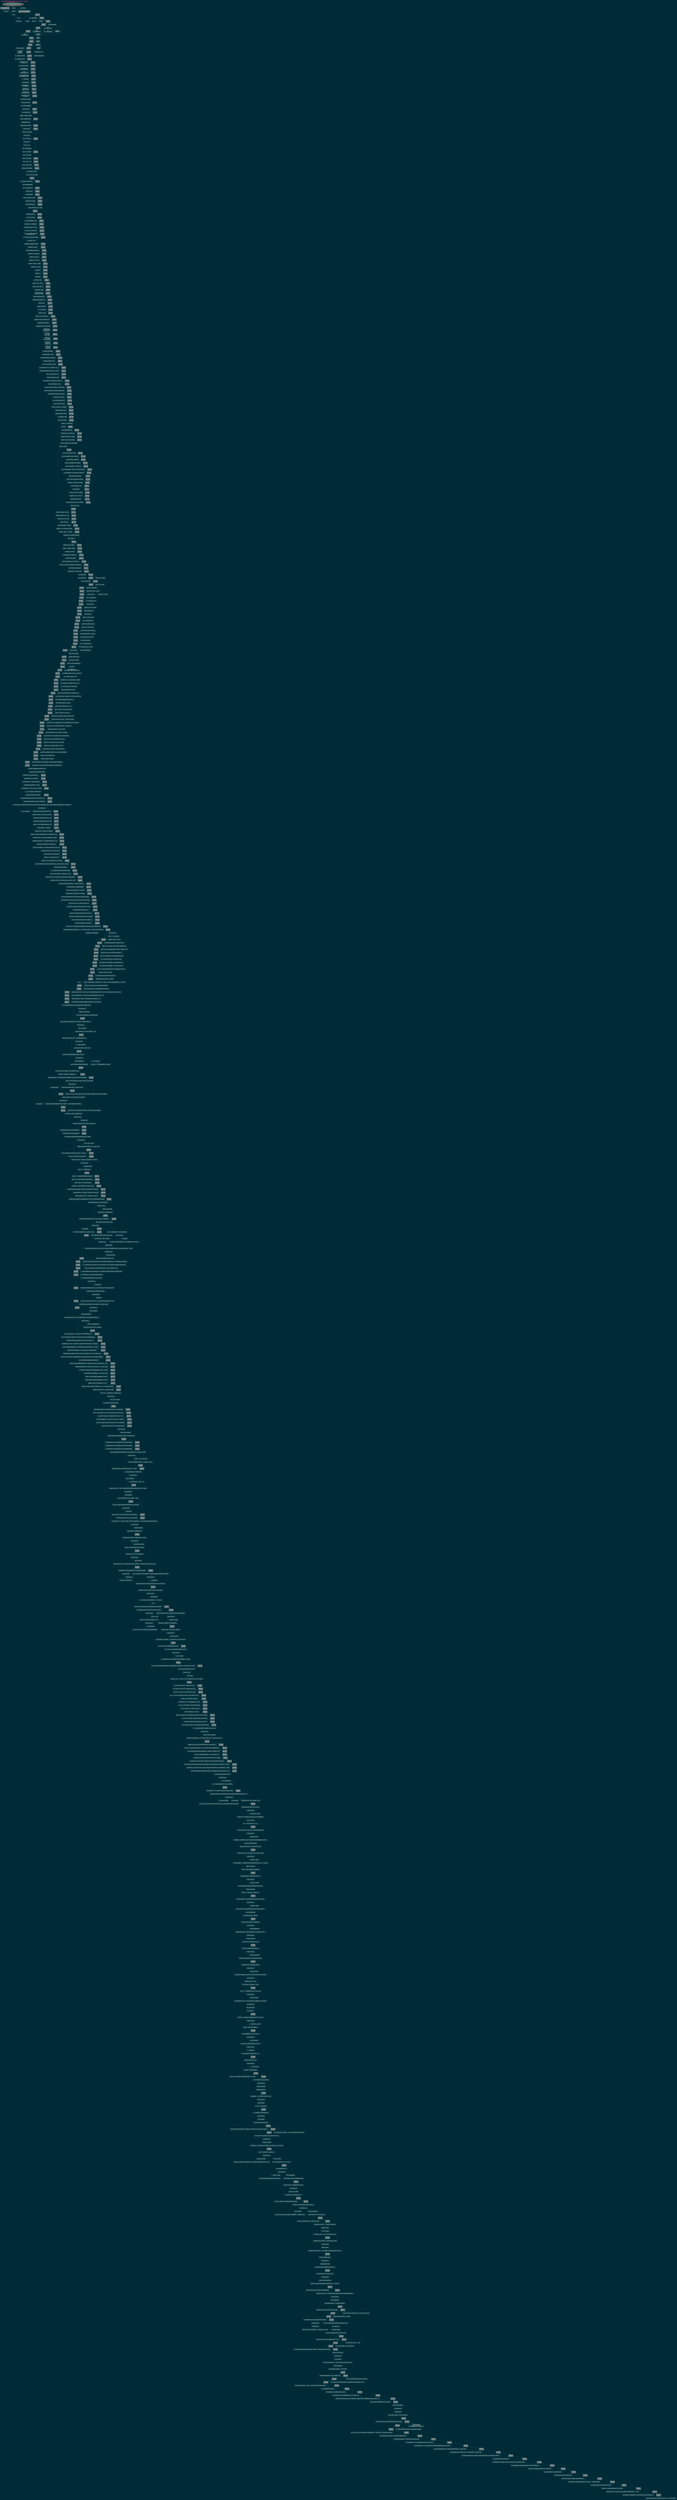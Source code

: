 digraph Alf_layla_wa_layla {
/*生成命令:
$ dot -Tjpeg Alf_layla_wa_layla0000.dot -o Alf_layla_wa_layla0000.jpg
 -Tcmapx -o map101camp1py_ch00.map
$ python ../dotools/gen2htm4io101camp.py -t ../dotools/tpl_idx.htm -i "101camp1py ch0 知识点图谱" -d map101camp1py_ch00.dot -o map101camp1py_ch00.html

##############################################################################
#   全局设定
##############################################################################
*/
    graph [label="《天方夜谭》故事线索图谱 {powerded Graphviz}"
        , fontsize=14.0
        , fontcolor="#D33682"
        , fontname="思源宋体 CN,Heavy"
        , labeljust="l"
        ,labelloc="t"
        , center=1
        , ranksep=0.1,center=1,ratio=compress
        //, rankdir=BT
        //, rankdir=LR
        , rankdir=TB
        , bgcolor="#002B36"
        #, dpi = 150  /* 200 300 600 1200 */
        , outputorder="edgesfirst"
        
        ];

    node[fontsize=10.0,height=0.4
        , style="filled,setlinewidth(0.5)"
        , fillcolor="#073642"
        , fontcolor="#FDF6E3"
        , color=gray
        , shape=plaintext
        , fontname="更纱黑体 Mono SC Nerd"
        ];

    edge [fontsize=9.0
        , fontcolor="#EEE8D5"
        , color="#2AA198"
        , arrowsize=0.5,arrowhead=vee,arrowtail=none
        , style="setlinewidth(0.5)"
        ];

    info [label="by Zoom.Quiet for Chaos42DAMA\nv25.5.23"
        ,shape=ellipse,style="filled,dashed,setlinewidth(5)"
        ,color="#333333",fillcolor=dimgray,fontcolor=aqua
        ,URL="https://www.youtube.com/playlist?list=PLbUdpHqxsZwHXNADWIEMsUHM4QtPj0xh-"
        ];
    why1001  [label="为什么通读1001夜?",fillcolor="#586E75"
        ,URL="https://youtu.be/Bk9xReE2eNU"
        ];

        
/*
##############################################################################
#   block relation
##############################################################################
*/



    ch0000_0  [label="萨桑王国"];
    ch0000_1  [label="兄:舍赫亚尔"];
    ch0000_2  [label="弟:沙赫泽曼"];
        ch0000_3  [label="\"匣中女\""];

    ch0000_3->ch0000_11;

    ch0000_111->{ch0000_12};

info -> {ch0000_111,why1001};

    ch0000_11  [label="宰相"];
        ch0000_111  [label="长女:莎赫札德"];
        ch0000_112  [label="次女:杜娅札德"];
    ch0000_12  [label="《毛驴、黄牛与农夫的故事》",fillcolor="#586E75"
        ,URL="https://youtu.be/CXxbSB1iMaE"];

    ch0000_0->{ch0000_1,ch0000_2}->ch0000_3;
    ch0000_11->{ch0000_111,ch0000_112};

    //ch0000_1->ch0000_11;

    ch0000_111->ch0000_1;
        ch0000_1->ch0001_0;
    ch0001_0  [label="第1夜",fillcolor="#586E75"
        ,URL="https://youtu.be/UIq247tHc9M"];

        ch0001_1  [label="《商人与魔鬼的故事》"];
            ch0001_11  [label="羚羊堂妹"];
            ch0001_12  [label="两狗兄弟"];
            ch0001_13  [label="花斑骡妻子"];
    ch0001_0->ch0001_1->{ch0001_12,ch0001_13,ch0001_11};

    ch0001_0->ch0002_0;
    ch0002_0  [label="第2夜",fillcolor="#586E75"
        ,URL="https://youtu.be/-ruEPGS1NNE"];
        ch0002_0->{ch0001_12,ch0001_13};

    ch0002_0->ch0003_0;
    ch0003_0  [label="第3夜",fillcolor="#586E75"
        ,URL="https://youtu.be/5zIREV0uHpE"];
        ch0003_1  [label="《渔夫与魔鬼的故事》"];
        ch0003_0->ch0003_1;

    ch0003_0->ch0004_0;
    ch0004_0  [label="第4夜",fillcolor="#586E75"
        ,URL="https://youtu.be/ZuZZWJPKYK8"];
        ch0003_11  [label="渔夫:\n《国王与医师的故事》"];

        ch0004_0->ch0003_11;
        ch0003_1->ch0003_11;
        ch0003_11->{ch0003_111,ch0003_112};

    ch0004_0->ch0005_0;
    ch0005_0  [label="第5夜",fillcolor="#586E75"
        ,URL="https://youtu.be/O_3_0GRN3eM"];
        ch0003_111  [label="尤南国王:\n《国王与猎鹰的故事》"];
        ch0003_112  [label="大臣:\n《王子与食人鬼的故事》"];
        ch0003_113  [label="鲁扬医师:\n鳄鱼的故事"];

        ch0005_0->{ch0003_111,ch0003_112};
        ch0003_11->ch0003_113[style="dotted"];


    ch0005_0->ch0006_0;
    ch0006_0  [label="第6夜",fillcolor="#586E75"
        ,URL="https://youtu.be/igEehMvKfPI"
        ];
        ch0003_12  [label="魔鬼:\n《乌马迈与阿蒂凯》"];
        ch0003_13  [label="渔夫进献国王:\n四色鱼"];
        ch0003_131  [label="国王发现:\n四色鱼"];

        ch0006_0->ch0003_12[style="dotted"];
        {ch0006_0,ch0003_1}->ch0003_13;
        ch0003_13->ch0003_131;

    ch0006_0->ch0007_0;
    ch0007_0  [label="第7夜",fillcolor="#586E75"
        ,URL="https://youtu.be/o3l_SKheHbQ"
        ];
        ch0003_132  [label="国王发现:\n着魔青年"];

        {ch0003_131,ch0007_0}->ch0003_132;

    ch0007_0->ch0008_0;
    ch0008_0  [label="第8夜",fillcolor="#586E75"
        ,URL="https://youtu.be/qaqaa-f81Z8"
        ];
        ch0003_1321  [label="着魔青年:\n四色鱼的故事"];
        ch0003_133  [label="国王解救:\n着魔青年"];

        {ch0003_132,ch0008_0}->ch0003_1321;
        ch0003_1321->ch0003_133;

    ch0008_0->ch0009_0;
    ch0009_0  [label="第9夜",fillcolor="#586E75"
        ,URL="https://youtu.be/InDVJQZzN_A"
        ];

        ch0003_134  [label="国王纳着魔青年为王子"];
        ch0003_2  [label="结束《渔夫与魔鬼的故事》"];
        ch0009_1  [label="《脚夫与姑娘的故事》"];

    {ch0009_0,ch0003_133}->ch0003_134->ch0003_2;
    ch0009_0->ch0009_1;

    ch0009_0->ch0010_0;
    ch0010_0  [label="第10夜",fillcolor="#586E75"
        ,URL="https://youtu.be/qcihASTgSYk"
        ];

        ch0009_11 [label="看门姑娘惊变\n国王要问\n房主姑娘要杀..."];
        {ch0009_1,ch0010_0}->ch0009_11;

    ch0010_0->ch0011_0;
    ch0011_0  [label="第11夜",fillcolor="#586E75"
        ,URL="https://youtu.be/j2gycWcMHfY"
        ];

        ch0009_111 [label="第一位独眼流浪汉的故事"];
        {ch0009_11,ch0011_0}->ch0009_111;

    ch0011_0->ch0012_0;
    ch0012_0  [label="第12夜",fillcolor="#586E75"
        ,URL="https://youtu.be/V0nU3aA4Ey8"
        ];

        ch0009_112 [label="第二位独眼流浪汉的故事"];
        {ch0009_111,ch0012_0}->ch0009_112;

    ch0012_0->ch0013_0;
    ch0013_0  [label="第13夜",fillcolor="#586E75"
        ,URL="https://youtu.be/LQeshrUUAiQ"
        ];

        ch0009_1121 [label="被魔鬼变成猴子的王子\n终于被公主认出"];
        {ch0009_112,ch0013_0}->ch0009_1121;

    ch0013_0->ch0014_0;
    ch0014_0  [label="第14夜",fillcolor="#586E75"
        ,URL="https://youtu.be/Otcswx1Cuo8"
        ];

        ch0009_113 [label="第三位独眼流浪汉的故事"];
        {ch0009_112,ch0014_0}->ch0009_113;

    ch0014_0->ch0015_0;
    ch0015_0  [label="第15夜",fillcolor="#586E75"
        ,URL="https://youtu.be/nsfb1rBSBbA"
        ];

        ch0009_114 [label="第三位独眼流浪汉\n和40位公主以及宝库"];
        {ch0009_113,ch0015_0}->ch0009_114;

    ch0015_0->ch0016_0;
    ch0016_0  [label="第16夜",fillcolor="#586E75"
        ,URL="https://youtu.be/PLJe3RqpFY8"
        ];

        ch0009_115 [label="房主姑娘\n人畜皆黑石的拜火教城"];
        {ch0009_114,ch0016_0}->ch0009_115;

    ch0016_0->ch0017_0;
    ch0017_0  [label="第17夜",fillcolor="#586E75"
        ,URL="https://youtu.be/QhcpZ05SFvA"
        ];

        ch0009_116 [label="房主姑娘姐姐被变黑狗\n看门姑娘被婚配又遭遗弃"];
        {ch0009_115,ch0017_0}->ch0009_116;

    ch0017_0->ch0018_0;
    ch0018_0  [label="第18夜",fillcolor="#586E75"
        ,URL="https://youtu.be/FzzKc2FIzfI"
        ];

        ch0018_1 [label="《三个苹果的故事》"];
        {ch0009_116,ch0018_0}->ch0018_1;

    ch0018_0->ch0019_0;
    ch0019_0  [label="第19夜",fillcolor="#586E75"
        ,URL="https://youtu.be/4ICNrGkg8Gs"
        ];

        ch0019_1 [label="《兄弟宰相的故事》"];
        {ch0018_1,ch0019_0}->ch0019_1;

    ch0019_0->ch0020_0;
    ch0020_0  [label="第20夜",fillcolor="#586E75"
        ,URL="https://youtu.be/iwEfaqm00D8"
        ];

        ch0019_11 [label="果然同日结婚生子女\n又都遭受变故"];
        {ch0019_1,ch0020_0}->ch0019_11;

    ch0020_0->ch0021_0;
    ch0021_0  [label="第21夜",fillcolor="#586E75"
        ,URL="https://youtu.be/voH0NNvqG6A"
        ];

        ch0019_12 [label="飞魔和仙女帮忙\n新婚后又遭到分离"];
        {ch0019_11,ch0021_0}->ch0019_12;

    ch0021_0->ch0022_0;
    ch0022_0  [label="第22夜",fillcolor="#586E75"
        ,URL="https://youtu.be/AgeSyfnimcg"
        ];

        ch0019_13 [label="宰相老哥终于明白\n女儿和侄儿真成婚了"];
        {ch0019_12,ch0022_0}->ch0019_13;

    ch0022_0->ch0023_0;
    ch0023_0  [label="第23夜",fillcolor="#586E75"
        ,URL="https://youtu.be/bxdkAfjfpiQ"
        ];

        ch0019_14 [label="老哥宰相带外孙寻侄儿\n生生错过两次"];
        {ch0019_13,ch0023_0}->ch0019_14;

    ch0023_0->ch0024_0;
    ch0024_0  [label="第24夜",fillcolor="#586E75"
        ,URL="https://youtu.be/w2bzIqZXTkY"
        ];

        ch0019_15 [label="《兄弟宰相的故事》合美结束"];
        ch0024_1 [label="《裁缝与驼背人的故事》"];
        {ch0019_14,ch0024_0}->ch0019_15->ch0024_1;

    ch0024_0->ch0025_0;
    ch0025_0  [label="第25夜",fillcolor="#586E75"
        ,URL="https://youtu.be/LKy3uejPH9U"
        ];

        ch0024_11 [label="差点儿被吊死的基督教徒"];
        ch0024_111 [label="《断手青年的故事》"];
        {ch0024_1,ch0025_0}->ch0024_11->ch0024_111;

    ch0025_0->ch0026_0;
    ch0026_0  [label="第26夜",fillcolor="#586E75"
        ,URL="https://youtu.be/O8jYnUEq7wA"
        ];

        ch0024_112 [label="《断手青年的故事》结束"];
        {ch0024_111,ch0026_0}->ch0024_112;

    ch0026_0->ch0027_0;
    ch0027_0  [label="第27夜",fillcolor="#586E75"
        ,URL="https://youtu.be/7PVS2dzVOdg"
        ];

        ch0024_12 [label="御膳房主事:《断指青年的故事》"];
        ch0024_13 [label="犹太医生:《祸福相依的故事》"];
        {ch0024_112,ch0027_0}->ch0024_12->ch0024_13;

    ch0027_0->ch0028_0;
    ch0028_0  [label="第28夜",fillcolor="#586E75"
        ,URL="https://youtu.be/Qx73zHoRy5E"
        ];

        ch0024_131 [label="《祸福相依的故事》结束"];
        ch0024_14 [label="裁缝《巴格达剃头匠的故事》"];
        {ch0024_13,ch0028_0}->ch0024_131->ch0024_14;

    ch0028_0->ch0029_0;
    ch0029_0  [label="第29夜",fillcolor="#586E75"
        ,URL="https://youtu.be/eFaxPF_5oKA"
        ];

        ch0024_141 [label="饶舌剃头匠搞事儿..."];
        {ch0024_14,ch0029_0}->ch0024_141;

    ch0029_0->ch0030_0;
    ch0030_0  [label="第30夜",fillcolor="#586E75"
        ,URL="https://youtu.be/jcCU2tBq2C4"
        ];

        ch0024_142 [label="剃头匠说《七兄弟的故事》"];
        ch0024_1421 [label="剃头匠:瘸子大哥"];
        ch0024_1422 [label="剃头匠:二哥名希达尔"];
        {ch0024_141,ch0030_0}->ch0024_142->ch0024_1421->ch0024_1422;

    ch0030_0->ch0031_0;
    ch0031_0  [label="第31夜",fillcolor="#586E75"
        ,URL="https://youtu.be/Nbk75656dTM"
        ];

        ch0024_14221 [label="剃头匠:裸奔二哥"];
        ch0024_1423 [label="剃头匠:盲人三哥"];
        ch0024_1424 [label="剃头匠:四哥被抽瞎右眼"];
        ch0024_1425 [label="剃头匠:五哥双耳被割"];
        {ch0024_1422,ch0031_0}->ch0024_14221->ch0024_1423->ch0024_1424->ch0024_1425;

    ch0031_0->ch0032_0;
    ch0032_0  [label="第32夜",fillcolor="#586E75"
        ,URL="https://youtu.be/ATvBB82W3v0"
        ];

        ch0024_1426 [label="剃头匠:六哥双唇被割"];
        ch0032_1 [label="《双宰相与女奴的故事》"];
        {ch0024_1425,ch0032_0}->ch0024_1426->ch0032_1;

    ch0032_0->ch0033_0;
    ch0033_0  [label="第33夜",fillcolor="#586E75"
        ,URL="https://youtu.be/BZafGJ6mdos"
        ];

        ch0032_11 [label="宰相儿子看上了女奴"];
        {ch0032_1,ch0033_0}->ch0032_11;

    ch0033_0->ch0034_0;
    ch0034_0  [label="第34夜",fillcolor="#586E75"
        ,URL="https://youtu.be/cHCfIkXZBHs"
        ];

        ch0032_12 [label="败光家产不得不发卖女奴"];
        {ch0032_11,ch0034_0}->ch0032_12;

    ch0034_0->ch0035_0;
    ch0035_0  [label="第35夜",fillcolor="#586E75"
        ,URL="https://youtu.be/bKT8c7Q12Do"
        ];

        ch0032_13 [label="逃到巴格达消愁宫触发故事"];
        {ch0032_12,ch0035_0}->ch0032_13;

    ch0035_0->ch0036_0;
    ch0036_0  [label="第36夜",fillcolor="#586E75"
        ,URL="https://youtu.be/gRDkOE9erU8"
        ];

        ch0032_14 [label="努尔丁变成国王happy end"];
        ch0036_1 [label="《商人阿尤布及其子女的故事》"];
        {ch0032_13,ch0036_0}->ch0032_14->ch0036_1;

    ch0036_1->ch0037_0;
    ch0037_0  [label="第37夜",fillcolor="#586E75"
        ,URL="https://youtu.be/W-7U6Mqj4KE"
        ];

        ch0036_11 [label="儿子加尼姆误入巴格达城外墓地"];
        {ch0037_0}->ch0036_11;

    ch0037_0->ch0038_0;
    ch0038_0  [label="第38夜",fillcolor="#586E75"
        ,URL="https://youtu.be/tuqwMS9aAQk"
        ];

        ch0036_12 [label="奴隶:布赫特被阉割的故事"];
        ch0036_13 [label="奴隶:卡夫尔被阉割的故事"];
        {ch0036_11,ch0038_0}->ch0036_12->ch0036_13;

    ch0038_0->ch0039_0;
    ch0039_0  [label="第39夜",fillcolor="#586E75"];

        ch0036_14 [label="加尼姆开箱见美女"];
        {ch0036_13,ch0039_0}->ch0036_14;

    ch0039_0->ch0040_0;
    ch0040_0  [label="第40夜",fillcolor="#586E75"
        ,URL="https://youtu.be/atgQLc2JAvk"
        ];

        ch0036_15 [label="加尼姆不敢碰姑蒂"];
        {ch0036_14,ch0040_0}->ch0036_15;

    ch0040_0->ch0041_0;
    ch0041_0  [label="第41夜",fillcolor="#586E75"
        ,URL="https://youtu.be/TPQIbvfDb7U"
        ];

        ch0036_16 [label="王后用木尸替姑蒂下葬终被发现"];
        {ch0036_15,ch0041_0}->ch0036_16;

    ch0041_0->ch0042_0;
    ch0042_0  [label="第42夜",fillcolor="#586E75"
        ,URL="https://youtu.be/S-aWacNk9u8"
        ];

        ch0036_17 [label="姑蒂获准四处寻找加尼姆"];
        {ch0036_16,ch0042_0}->ch0036_17;

    ch0042_0->ch0043_0;
    ch0043_0  [label="第43夜",fillcolor="#586E75"
        ,URL="https://youtu.be/AwL2rDQA07M"
        ];

        ch0036_18 [label="姑蒂寻回加尼姆面见国王"];
        {ch0036_17,ch0043_0}->ch0036_18;



    ch0043_0->ch0044_0;
    ch0044_0  [label="第44夜",fillcolor="#586E75"
        ,URL="https://youtu.be/CMi2YYgrvvg"
        ];

        ch0044_1 [label="《欧麦尔·努阿曼国王及其儿子的故事》"];
        {ch0036_18,ch0044_0}->ch0044_1;

    ch0044_1->ch0045_0;
    ch0045_0  [label="第45夜",fillcolor="#586E75"
        ,URL="https://youtu.be/WybbiDDVmIk"
        ];

        ch0044_11 [label="希腊索菲雅生出龙凤胎"];
        {ch0045_0}->ch0044_11;

    ch0045_0->ch0046_0;
    ch0046_0  [label="第46夜",fillcolor="#586E75"
        ,URL="https://youtu.be/Sl8jnILfnB0"
        ];

        ch0044_12 [label="君士坦丁堡来求救发兵"];
        {ch0044_11,ch0046_0}->ch0044_12;

    ch0046_0->ch0047_0;
    ch0047_0  [label="第47夜",fillcolor="#586E75"
        ,URL="https://youtu.be/D7jOuBmjIrQ"
        ];

        ch0044_13 [label="王太子舒尔康被耶稣教女子摔胜"];
        {ch0044_12,ch0047_0}->ch0044_13;

    ch0047_0->ch0048_0;
    ch0048_0  [label="第48夜",fillcolor="#586E75"
        ,URL="https://youtu.be/NB1u8jLgNOE"
        ];

        ch0044_14 [label="舒尔康和罗马女子耳鬓厮磨两日"];
        {ch0044_13,ch0048_0}->ch0044_14;

    ch0048_0->ch0049_0;
    ch0049_0  [label="第49夜",fillcolor="#586E75"
        ,URL="https://youtu.be/5hf-gUbAjhg"
        ];

        ch0044_15 [label="原来摔倒舒尔康的是伊卜里梓公主"];
        {ch0044_14,ch0049_0}->ch0044_15;


    ch0049_0->ch0050_0;
    ch0050_0  [label="第50夜",fillcolor="#586E75"
        ,URL="https://youtu.be/G_vNJx94AGE"
        ];

        ch0044_16 [label="伊卜里梓公主战队大胜舒尔康的"];
        {ch0044_15,ch0050_0}->ch0044_16;


    ch0050_0->ch0051_0;
    ch0051_0  [label="第51夜",fillcolor="#586E75"
        ,URL="https://youtu.be/RcRu-lGTX6Q"
        ];

        ch0044_17 [label="伊卜里梓公主追随舒尔康回巴格达\n被国王迷奷怀孕出逃"];
        {ch0044_16,ch0051_0}->ch0044_17;

    ch0051_0->ch0052_0;
    ch0052_0  [label="第52夜",fillcolor="#586E75"
        ,URL="https://youtu.be/E-UATH6g8Fc"
        ];

        ch0044_18 [label="伊卜里梓公主被杀,哈杜布国王发誓报仇"];
        {ch0044_17,ch0052_0}->ch0044_18;

    ch0052_0->ch0053_0;
    ch0053_0  [label="第53夜",fillcolor="#586E75"
        ,URL="https://youtu.be/39Nqfa4fLlw"
        ];

        ch0044_19 [label="太后达瓦希定下美人计"];
        ch0044_20 [label="杜姆康和努兹蔓双胞胎偷访耶路撒冷"];
        {ch0044_18,ch0053_0}->ch0044_19->ch0044_20;

    ch0053_0->ch0054_0;
    ch0054_0  [label="第54夜",fillcolor="#586E75"
        ,URL="https://youtu.be/CeCAttQbDms"
        ];

        ch0044_21 [label="杜姆康病倒街头幸运恢复"];
        {ch0044_20,ch0054_0}->ch0044_21

    ch0054_0->ch0055_0;
    ch0055_0  [label="第55夜",fillcolor="#586E75"
        ,URL="https://youtu.be/-0Ei5wD7Byo"
        ];

        ch0044_22 [label="杜姆康开始回国,努兹蔓被拐骗入山"];
        {ch0044_21,ch0055_0}->ch0044_22

    ch0055_0->ch0056_0;
    ch0056_0  [label="第56夜",fillcolor="#586E75"
        ,URL="https://youtu.be/TyiDlGvImpM"
        ];

        ch0044_23 [label="努兹蔓也到大马士革正被发卖"];
        {ch0044_22,ch0056_0}->ch0044_23

    ch0056_0->ch0057_0;
    ch0057_0  [label="第57夜",fillcolor="#586E75"
        ,URL="https://youtu.be/-R6OulxcQ1Q"
        ];

        ch0044_24 [label="努兹蔓被10万第纳尔买下"];
        {ch0044_23,ch0057_0}->ch0044_24

    ch0057_0->ch0058_0;
    ch0058_0  [label="第58夜",fillcolor="#586E75"
        ,URL="https://youtu.be/d7FhqTsOCNk"
        ];

        ch0044_25 [label="努兹蔓和好心商人约好条件"];
        {ch0044_24,ch0058_0}->ch0044_25

    ch0058_0->ch0059_0;
    ch0059_0  [label="第59夜",fillcolor="#586E75"
        ,URL="https://youtu.be/JZFwpgBkQGQ"
        ];

        ch0044_26 [label="舒尔康用32万第纳尔买下努兹蔓"];
        {ch0044_25,ch0059_0}->ch0044_26

    ch0059_0->ch0060_0;
    ch0060_0  [label="第60夜",fillcolor="#586E75"
        ,URL="https://youtu.be/boM5ppBsdNk"
        ];

        ch0044_27 [label="努兹蔓展示才学开坛说经"];
        {ch0044_26,ch0060_0}->ch0044_27

    ch0060_0->ch0061_0;
    ch0061_0  [label="第61夜",fillcolor="#586E75"
        ,URL="https://youtu.be/Te3DjsjkVtM"
        ];

        ch0044_28 [label="努兹蔓说君王"];
        {ch0044_27,ch0061_0}->ch0044_28

    ch0061_0->ch0062_0;
    ch0062_0  [label="第62夜",fillcolor="#586E75"
        ,URL="https://youtu.be/LUeFF4uQSew"
        ];

        ch0044_29 [label="努兹蔓说礼法"];
        {ch0044_28,ch0062_0}->ch0044_29

    ch0062_0->ch0063_0;
    ch0063_0  [label="第63夜",fillcolor="#586E75"
        ,URL="https://youtu.be/--t-RqoS1gk"
        ];

        ch0044_30 [label="努兹蔓说财政"];
        {ch0044_29,ch0063_0}->ch0044_30

    ch0063_0->ch0064;
    ch0064  [label="第64夜",fillcolor="#586E75"
        ,URL="https://youtu.be/2YmMAHnFR70"
        ];

        ch0044_31 [label="努兹蔓讲:礼法与德行"];
        {ch0044_30,ch0064}->ch0044_31

    ch0064->ch0065;
    ch0065  [label="第65夜",fillcolor="#586E75"
        ,URL="https://youtu.be/2YmMAHnFR70"
        ];

        ch0044_32 [label="努兹蔓讲:礼法第一章第二节"];
        {ch0044_31,ch0065}->ch0044_32

    ch0065->ch0066;
    ch0066  [label="第66夜",fillcolor="#586E75"
        ,URL="https://youtu.be/NogGl8tGjTc"
        ];

        ch0044_33 [label="努兹蔓讲:礼法第二章第二节"];
        {ch0044_32,ch0066}->ch0044_33

    ch0066->ch0067;
    ch0067  [label="第67夜",fillcolor="#586E75"
        ,URL="https://youtu.be/-BTuToazAc0"
        ];

        ch0044_34 [label="舒尔康当即娶了努兹蔓"];
        {ch0044_33,ch0067}->ch0044_34

    ch0067->ch0068;
    ch0068  [label="第68夜",fillcolor="#586E75"
        ,URL="https://youtu.be/Kk8GXTSq1Js"
        ];

        ch0044_35 [label="舒尔康收到父王来信\n才知娶了同父异母妹妹"];
        {ch0044_34,ch0068}->ch0044_35

    ch0068->ch0069;
    ch0069  [label="第69夜",fillcolor="#586E75"
        ,URL="https://youtu.be/l2oDRfNivCo"
        ];

        ch0044_36 [label="舒尔康将努兹蔓改嫁给待卫官"];
        {ch0044_35,ch0069}->ch0044_36

    ch0069->ch0070;
    ch0070  [label="第70夜",fillcolor="#586E75"
        ,URL="https://youtu.be/eBCm9nIhcIA"
        ];

        ch0044_37 [label="努兹蔓出发回国,杜姆康跟上驼队"];
        {ch0044_36,ch0070}->ch0044_37

    ch0070->ch0071;
    ch0071 [label="第71夜",fillcolor="#586E75"
        ,URL="https://youtu.be/qyydZmmJLlw"
        ];

        ch0044_38 [label="杜姆康月夜吟诗"];
        {ch0044_37,ch0071}->ch0044_38

    ch0071->ch0072;
    ch0072 [label="第72夜",fillcolor="#586E75"
        ,URL="https://youtu.be/SNT_uptoNsk"
        ];

        ch0044_39 [label="努兹蔓听到杜姆康吟唱"];
        {ch0044_38,ch0072}->ch0044_39

    ch0072->ch0073;
    ch0073 [label="第73夜",fillcolor="#586E75"
        ,URL="https://youtu.be/hAm5avmOmiQ"
        ];

        ch0044_40 [label="仆从反复寻定杜姆康"];
        {ch0044_39,ch0073}->ch0044_40

    ch0073->ch0074;
    ch0074 [label="第74夜",fillcolor="#586E75"
        ,URL="https://youtu.be/knVeRPVrHFs"
        ];

        ch0044_41 [label="努兹蔓认出杜姆康"];
        {ch0044_40,ch0074}->ch0044_41

    ch0074->ch0075;
    ch0075 [label="第75夜",fillcolor="#586E75"
        ,URL="https://youtu.be/ow7RNFvYI3k"
        ];

        ch0044_42 [label="姐弟相认,侍卫官才知老婆是公主"];
        {ch0044_41,ch0075}->ch0044_42

    ch0075->ch0076;
    ch0076 [label="第76夜",fillcolor="#586E75"
        ,URL="https://youtu.be/wb-lKjWwL7I"
        ];

        ch0044_43 [label="回路撞见佟丹宰相,才知努阿曼国王已死"];
        {ch0044_42,ch0076}->ch0044_43

    ch0076->ch0077;
    ch0077 [label="第77夜",fillcolor="#586E75"
        ,URL="https://youtu.be/zAFZZZ8qQvE"
        ];

        ch0044_44 [label="杜姆康接受建议,准备继承王位"];
        {ch0044_43,ch0077}->ch0044_44

    ch0077->ch0078;
    ch0078 [label="第78夜",fillcolor="#586E75"
        ,URL="https://youtu.be/brcWW2uNJTk"
        ];

        ch0044_45 [label="杜姆康逐批接见大臣后,向宰相问死因"];
        {ch0044_44,ch0078}->ch0044_45

    ch0078->ch0079;
    ch0079 [label="第79夜",fillcolor="#586E75"
        ,URL="https://youtu.be/Xu1-d6SgVHs"
        ];

        ch0044_46 [label="宰相佟丹回顾\n老太婆领来5位姑娘\n逐一展现才学"];
        {ch0044_45,ch0079}->ch0044_46

    ch0079->ch0080;
    ch0080 [label="第80夜",fillcolor="#586E75"
        ,URL="https://youtu.be/IM4EKLF4nbM"
        ];

        ch0044_47 [label="宰相佟丹回顾\n第一位说完\n第二位上来说"];
        {ch0044_46,ch0080}->ch0044_47

    ch0080->ch0081;
    ch0081 [label="第81夜",fillcolor="#586E75"
        ,URL="https://youtu.be/WI0hi5AOnBU"
        ];

        ch0044_48 [label="宰相佟丹回顾\n第二位说完\n第三,四位接替来说"];
        {ch0044_47,ch0081}->ch0044_48

    ch0081->ch0082;
    ch0082 [label="第82夜",fillcolor="#586E75"
        ,URL="https://youtu.be/OsT1aWdeYfw"
        ];

        ch0044_49 [label="宰相佟丹回顾\n第四位说完\n第五位接上来说"];
        {ch0044_48,ch0082}->ch0044_49

    ch0082->ch0083;
    ch0083 [label="第83夜",fillcolor="#586E75"
        ,URL="https://youtu.be/Nm7WIBNc0q0"
        ];

        ch0044_50 [label="宰相佟丹回顾\n第五位说完\n老太婆来补充"];
        {ch0044_49,ch0083}->ch0044_50

    ch0083->ch0084;
    ch0084 [label="第84夜",fillcolor="#586E75"
        ,URL="https://youtu.be/GM2wfVdzEW0"
        ];

        ch0044_51 [label="老太婆骗国王斋戒喝罐装水"];
        {ch0044_50,ch0084}->ch0044_51

    ch0084->ch0085;
    ch0085 [label="第85夜",fillcolor="#586E75"
        ,URL="https://youtu.be/5TBtIWe60sA"
        ];

        ch0044_52 [label="老太婆骗国王要去占卜师获福"];
        {ch0044_51,ch0085}->ch0044_52

    ch0085->ch0086;
    ch0086 [label="第86夜",fillcolor="#586E75"
        ,URL="https://youtu.be/wKNCdzjdnTM"
        ];

        ch0044_53 [label="老太婆带索菲娅离开国王受骗喝水而死"];
        {ch0044_52,ch0086}->ch0044_53

    ch0086->ch0087;
    ch0087 [label="第87夜",fillcolor="#586E75"
        ,URL="https://youtu.be/hFLwIJQerqs"
        ];
        ch0044_54 [label="杜姆康登基,和舒尔康计划复仇"];
        {ch0044_53,ch0087}->ch0044_54

    ch0087->ch0088;
    ch0088 [label="第88夜",fillcolor="#586E75"
        ,URL="https://youtu.be/PzMNc_nYNH4"
        ];
        ch0044_55 [label="伊斯兰大军出征,基督徒求计老太婆"];
        {ch0044_54,ch0088}->ch0044_55

    ch0088->ch0089;
    ch0089 [label="第89夜",fillcolor="#586E75"
        ,URL="https://youtu.be/Lco8T-ZC3TQ"
        ];
        ch0044_56 [label="老太婆出谋,伊斯兰大军12万,大胜基督徒160万人马"];
        {ch0044_55,ch0089}->ch0044_56

    ch0089->ch0090;
    ch0090 [label="第90夜",fillcolor="#586E75"
        ,URL="https://youtu.be/UZ3aZk3RIE0"
        ];
        ch0044_57 [label="舒尔康投还沙姆鲁特的短矛,同时追加一矛扎死鲁本"];
        {ch0044_56,ch0090}->ch0044_57

    ch0090->ch0091;
    ch0091 [label="第91夜",fillcolor="#586E75"
        ,URL="https://youtu.be/V8wW-5FQmkg"
        ];
        ch0044_58 [label="伊斯兰大军佯退,基督徒大军上当"];
        {ch0044_57,ch0091}->ch0044_58

    ch0091->ch0092;
    ch0092 [label="第92夜",fillcolor="#586E75"
        ,URL="https://youtu.be/bb9l4467440"
        ];
        ch0044_59 [label="杜姆康亲身杀敌,基督徒大军惨败"];
        {ch0044_58,ch0092}->ch0044_59

    ch0092->ch0093;
    ch0093 [label="第93夜",fillcolor="#586E75"
        ,URL="https://youtu.be/5XJ55YwnLNw"
        ];
        ch0044_60 [label="札特老太婆再次定计,伪装混在商队迎向伊斯兰大军"];
        {ch0044_59,ch0093}->ch0044_60

    ch0093->ch0094;
    ch0094 [label="第94夜",fillcolor="#586E75"
        ,URL="https://youtu.be/VE_2qIb5UQ4"
        ];
        ch0044_61 [label="商队在大草原和伊斯兰大军撞上"];
        {ch0044_60,ch0094}->ch0044_61

    ch0094->ch0095;
    ch0095 [label="第95夜",fillcolor="#586E75"
        ,URL="https://youtu.be/AlXVeFzcNiA"
        ];
        ch0044_62 [label="商队献出老太婆,又成功忽悠国王一起去修道院求福"];
        {ch0044_61,ch0095}->ch0044_62

    ch0095->ch0096;
    ch0096 [label="第96夜",fillcolor="#586E75"
        ,URL="https://youtu.be/1t6eIFDTbjA"
        ];
        ch0044_63 [label="基督徒骑兵在狭路堵住,老太婆混战中假装割掉主教头"];
        {ch0044_62,ch0096}->ch0044_63

    ch0096->ch0097;
    ch0097 [label="第97夜",fillcolor="#586E75"
        ,URL="https://youtu.be/t_rYheT-YgM"
        ];
        ch0044_64 [label="老太婆骗说能隐身,带杜姆康和佟丹宰相出逃"];
        {ch0044_63,ch0097}->ch0044_64

    ch0097->ch0098;
    ch0098 [label="第98夜",fillcolor="#586E75"
        ,URL="https://youtu.be/jXVVbZNV9kE"
        ];
        ch0044_65 [label="舒尔康领残兵守山洞抗住两天"];
        {ch0044_64,ch0098}->ch0044_65

    ch0098->ch0099;
    ch0099 [label="第99夜",fillcolor="#586E75"
        ,URL="https://youtu.be/TYFsVVvigG8"
        ];
        ch0044_66 [label="终于全部被抓,趁醉夜脱逃并反杀"];
        {ch0044_65,ch0099}->ch0044_66

    ch0099->ch0100;
    ch0100 [label="第100夜",fillcolor="#586E75"
        ,URL="https://youtu.be/a07XdljVjg4"
        ];
        ch0044_67 [label="日出时刻,伊斯兰大军神奇出现"];
        {ch0044_66,ch0100}->ch0044_67

    ch0100->ch0101;
    ch0101 [label="第101夜",fillcolor="#586E75"
        ,URL="https://youtu.be/UY4M51wj9Tc"
        ];
        ch0044_68 [label="老太婆从侍卫官处骗出一万精兵去救援"];
        {ch0044_67,ch0101}->ch0044_68

    ch0101->ch0102;
    ch0102 [label="第102夜",fillcolor="#586E75"
        ,URL="https://youtu.be/Z9KHaumGwrA"
        ];
        ch0044_69 [label="杜姆康被艾弗里顿飞镖中伤"];
        {ch0044_68,ch0102}->ch0044_69

    ch0102->ch0103;
    ch0103 [label="第103夜",fillcolor="#586E75"
        ,URL="https://youtu.be/J1T6Kr9KbBQ"
        ];
        ch0044_70 [label="杜姆康国王陈前斩首艾弗里顿"];
        {ch0044_69,ch0103}->ch0044_70

    ch0103->ch0104;
    ch0104 [label="第104夜",fillcolor="#586E75"
        ,URL="https://youtu.be/aY6VKA198Hg"
        ];
        ch0044_71 [label="老太婆夜里偷杀杜姆康"];
        {ch0044_70,ch0104}->ch0044_71

    ch0104->ch0105;
    ch0105 [label="第105夜",fillcolor="#586E75"
        ,URL="https://youtu.be/rYYBdeFpkdM"
        ];
        ch0044_72 [label="老太婆公开信说明真相"];
        {ch0044_71,ch0105}->ch0044_72

    ch0105->ch0106;
    ch0106 [label="第106夜",fillcolor="#586E75"
        ,URL="https://youtu.be/JsZF7pZ3mp4"
        ];
        ch0044_73 [label="杜姆康伤心之下请宰相说故事"];
        {ch0044_72,ch0106}->ch0044_73

    ch0044_73_1 [label="佟丹说故事:"];
    ch0044_73->{ch0044_73_1,ch0107};
    ch0107 [label="第107夜",fillcolor="#586E75"
        ,URL="https://youtu.be/E7iHaHP2z5Q"
        ];
        ch0044_74 [label="哈杜拉城苏莱曼国王想成亲"];
        {ch0044_73_1,ch0107}->ch0044_74

    ch0107->ch0108;
    ch0108 [label="第108夜",fillcolor="#586E75"
        ,URL="https://youtu.be/6vJo-OrZB6I"
        ];
        ch0044_75 [label="苏莱曼的宰相到白仪达王国成功求亲"];
        {ch0044_74,ch0108}->ch0044_75

    ch0108->ch0109;
    ch0109 [label="第109夜",fillcolor="#586E75"
        ,URL="https://youtu.be/eiPDTwVvnF4"
        ];
        ch0044_76 [label="苏莱曼国王顺利成亲孕得王子穆鲁克"];
        {ch0044_75,ch0109}->ch0044_76

    ch0109->ch0110;
    ch0110 [label="第110夜",fillcolor="#586E75"
        ,URL="https://youtu.be/NacMbd1dufo"
        ];
        ch0044_77 [label="穆鲁克王子喜欢打猎,途中遇见商队"];
        {ch0044_76,ch0110}->ch0044_77


    ch0110->ch0111;
    ch0111 [label="第111夜",fillcolor="#586E75"
        ,URL="https://youtu.be/G7FQ7Orni2Y"
        ];
        ch0044_78 [label="穆鲁克王子硬看哭泣青年的货物触发新故事"];

        ch0044_78_0 [label="穆鲁克王子听故事:"];
        {ch0044_77,ch0111}->ch0044_78->ch0044_78_0

    ch0044_73_1->ch0044_78_0;
    
    ch0044_78_0->ch0112;
    ch0112 [label="第112夜",fillcolor="#586E75"
        ,URL="https://youtu.be/M74Dad_eHVI"
        ];
        ch0044_79 [label="青年与堂妺订婚之日看到那个姑娘"];
        {ch0112}->ch0044_79

    ch0112->ch0113;
    ch0113 [label="第113夜",fillcolor="#586E75"
        ,URL="https://youtu.be/LRp-qcMYt2A"
        ];
        ch0044_80 [label="错过订婚,而堂妺还是帮忙解释了姑娘的暗语"];
        {ch0044_79,ch0113}->ch0044_80

    ch0113->ch0114;
    ch0114 [label="第114夜",fillcolor="#586E75"
        ,URL="https://youtu.be/JMtvoRYIUrE"
        ];
        ch0044_81 [label="两天后还是没见到气得踢倒堂妺"];
        {ch0044_80,ch0114}->ch0044_81

    ch0114->ch0115;
    ch0115 [label="第115夜",fillcolor="#586E75"
        ,URL="https://youtu.be/wHp6_cWHX6k"
        ];
        ch0044_82 [label="堂妺忍痛又猜透姑娘隔天果然又收到暗语"];
        {ch0044_81,ch0115}->ch0044_82

    ch0115->ch0116;
    ch0116 [label="第116夜",fillcolor="#586E75"
        ,URL="https://youtu.be/xGzFLA3YZiM"
        ];
        ch0044_83 [label="半夜在凉亭睡去醒来肚子上堆着盐和木炭"];
        {ch0044_82,ch0116}->ch0044_83

    ch0116->ch0117;
    ch0117 [label="第117夜",fillcolor="#586E75"
        ,URL="https://youtu.be/dYGGD2XkE1k"
        ];
        ch0044_84 [label="再次赴约还是睡去醒来肚子放着小木棍、椰枣核和稻豆子树籽"];
        {ch0044_83,ch0117}->ch0044_84

    ch0117->ch0118;
    ch0118 [label="第118夜",fillcolor="#586E75"
        ,URL="https://youtu.be/nEjXy1mWOw4"
        ];
        ch0044_85 [label="又去赴约醉倒醒来终于听堂妺的话最后终于睡到姑娘了"];
        {ch0044_84,ch0118}->ch0044_85

    ch0118->ch0119;
    ch0119 [label="第119夜",fillcolor="#586E75"
        ,URL="https://youtu.be/OZy8WPPrgXM"
        ];
        ch0044_86 [label="连续幽会姑娘,堂妺终于悲伤而死"];
        {ch0044_85,ch0119}->ch0044_86

    ch0119->ch0120;
    ch0120 [label="第120夜",fillcolor="#586E75"
        ,URL="https://youtu.be/7u0Zt8Ymk9Q"
        ];
        ch0044_87 [label="堂妺留了东西只有青年为她而哭时才能获得"];
        {ch0044_86,ch0120}->ch0044_87

    ch0120->ch0121;
    ch0121 [label="第121夜",fillcolor="#586E75"
        ,URL="https://youtu.be/qJ7QYf5YZ1M"
        ];
        ch0044_88 [label="姑娘给堂妺上过坟和青年开始连续幽会"];
        {ch0044_87,ch0121}->ch0044_88

    ch0121->ch0122;
    ch0122 [label="第122夜",fillcolor="#586E75"
        ,URL="https://youtu.be/Yq87A8dBEV4"
        ];
        ch0044_89 [label="一年后阿齐兹被老妪骗入大院"];
        {ch0044_88,ch0122}->ch0044_89

    ch0122->ch0123;
    ch0123 [label="第123夜",fillcolor="#586E75"
        ,URL="https://youtu.be/HiPCQWe9IFc"
        ];
        ch0044_90 [label="阿齐兹原地被结婚"];
        {ch0044_89,ch0123}->ch0044_90

    ch0123->ch0124;
    ch0124 [label="第124夜",fillcolor="#586E75"
        ,URL="https://youtu.be/TRLfm1TtPNg"
        ];
        ch0044_91 [label="一年后阿齐兹才能出门又去找戴丽莱"];
        {ch0044_90,ch0124}->ch0044_91

    ch0124->ch0125;
    ch0125 [label="第125夜",fillcolor="#586E75"
        ,URL="https://youtu.be/Nnk8xUOMYeo"
        ];
        ch0044_92 [label="戴丽莱等了阿齐兹一年才知已婚"];
        {ch0044_91,ch0125}->ch0044_92

    ch0125->ch0126;
    ch0126 [label="第126夜",fillcolor="#586E75"
        ,URL="https://youtu.be/GIkk1OZX4RY"
        ];
        ch0044_93 [label="戴丽莱怒极当场阉了阿齐兹"];
        {ch0044_92,ch0126}->ch0044_93

    ch0126->ch0127;
    ch0127 [label="第127夜",fillcolor="#586E75"
        ,URL="https://youtu.be/rqYopReOumo"
        ];
        ch0044_94 [label="阿齐兹这才想起堂妹的好大哭之下获得香罗帕"];
        {ch0044_93,ch0127}->ch0044_94

    ch0127->ch0128;
    ch0128 [label="第128夜",fillcolor="#586E75"
        ,URL="https://youtu.be/zeou_La77nk"
        ];
        ch0044_95 [label="阿齐兹说完自己的故事"];
        {ch0044_94,ch0128}->ch0044_95

    ch0044_95->ch0129;
    ch0129 [label="第129夜",fillcolor="#586E75"
        ,URL="https://youtu.be/DbBJKYU874E"
        ];
        ch0044_96 [label="穆鲁克问见到杜妮娅公主的过程"];
        {ch0044_78_0,ch0129}->ch0044_96

    ch0129->ch0130;
    ch0130 [label="第130夜",fillcolor="#586E75"
        ,URL="https://youtu.be/hFfc4L_pDag"
        ];
        ch0044_97 [label="穆鲁克思恋杜妮娅父王派人去求亲"];
        {ch0044_96,ch0130}->ch0044_97

    ch0130->ch0131;
    ch0131 [label="第131夜",fillcolor="#586E75"
        ,URL="https://youtu.be/kzsgKMgU9P4"
        ];
        ch0044_98 [label="穆鲁克扮商人去卡夫尔岛王国"];
        {ch0044_97,ch0131}->ch0044_98

    ch0131->ch0132;
    ch0132 [label="第132夜",fillcolor="#586E75"
        ,URL="https://youtu.be/0Le-dOW_jdE"
        ];
        ch0044_99 [label="穆魯克王子顺利开店"];
        {ch0044_98,ch0132}->ch0044_99

    ch0132->ch0133;
    ch0133 [label="第133夜",fillcolor="#586E75"
        ,URL="https://youtu.be/6gkp0wC34Xw"
        ];
        ch0044_100 [label="穆魯克送信给杜妮娅公主受到拒绝"];
        {ch0044_99,ch0133}->ch0044_100

    ch0133->ch0134;
    ch0134 [label="第134夜",fillcolor="#586E75"
        ,URL="https://youtu.be/S7U0JHm9b54"
        ];
        ch0044_101 [label="巧壁画解公主心结,杜妮娅一眼爱上穆魯克"];
        {ch0044_100,ch0134}->ch0044_101

    ch0134->ch0135;
    ch0135 [label="第135夜",fillcolor="#586E75"
        ,URL="https://youtu.be/SCQ3hQIn-Vs"
        ];
        ch0044_102 [label="穆魯克偷入杜妮娅一个月才被发现"];
        {ch0044_101,ch0135}->ch0044_102

    ch0135->ch0136;
    ch0136 [label="第136夜",fillcolor="#586E75"
        ,URL="https://youtu.be/WypFlqzqKug"
        ];
        ch0044_103 [label="舍赫尔曼国王大军压境穆魯克欢娶杜妮娅"];
        {ch0044_102,ch0136}->ch0044_103

    ch0044_103->ch0044_104;
    ch0044_104 [label="宰相佟丹故事说完"];
    ch0044_104->ch0137;
    ch0137 [label="第137夜",fillcolor="#586E75"
        ,URL="https://youtu.be/sf0ig4fpGIc"
        ];
        ch0044_105 [label="杜姆康收兵回家办好后事病死"];
        {ch0044_104,ch0137}->ch0044_105

    ch0137->ch0138;
    ch0138 [label="第138夜",fillcolor="#586E75"
        ,URL="https://youtu.be/_0bwzAPNzD4"
        ];
        ch0044_106 [label="杜姆康儿子卡麦康爱上堂姐润仙"];
        {ch0044_105,ch0138}->ch0044_106

    ch0138->ch0139;
    ch0139 [label="第139夜",fillcolor="#586E75"
        ,URL="https://youtu.be/U16M-AsdO40"
        ];
        ch0044_107 [label="卡麦康被失恋爱出走荒野"];
        {ch0044_106,ch0139}->ch0044_107

    ch0139->ch0140;
    ch0140 [label="第140夜",fillcolor="#586E75"
        ,URL="https://youtu.be/Wvlf8As3fQ4"
        ];
        ch0044_108 [label="卡麦康收服独侠萨巴赫又遇窃马大盗"];
        {ch0044_107,ch0140}->ch0044_108

    ch0140->ch0141;
    ch0141 [label="第141夜",fillcolor="#586E75"
        ,URL="https://youtu.be/5mqUWEj6dp4"
        ];
        ch0044_109 [label="卡麦康得宝马回城求见润仙"];
        {ch0044_108,ch0141}->ch0044_109

    ch0141->ch0142;
    ch0142 [label="第142夜",fillcolor="#586E75"
        ,URL="https://youtu.be/l2BDhPc2jtw"
        ];
        ch0044_110 [label="卡麦康声势起萨珊国王选派老宫女芭根去害人"];
        {ch0044_109,ch0142}->ch0044_110

    ch0142->ch0143;
    ch0143 [label="第143夜",fillcolor="#586E75"
        ,URL="https://youtu.be/UXC7rxnMw7k"
        ];
        ch0044_111 [label="佟丹宰相人马变成罗马国王罗姆赞的俘虏却促成亲戚相认"];
        {ch0044_110,ch0143}->ch0044_111

    ch0143->ch0144;
    ch0144 [label="第144夜",fillcolor="#586E75"
        ,URL="https://youtu.be/1B97L0tjYjU"
        ];
        ch0044_112 [label="罗姆赞卡麦康合流归国轮流执政"];
        {ch0044_111,ch0144}->ch0044_112

    ch0144->ch0145;
    ch0145 [label="第145夜",fillcolor="#586E75"
        ,URL="https://youtu.be/ULxVDuEYnRI"
        ];
        ch0044_113 [label="努阿曼国王及其儿子孙子故事大结局"];
        {ch0044_112,ch0145}->ch0044_113


    ch0145->ch0146;
    ch0146 [label="第146夜",fillcolor="#586E75"
        ,URL="https://youtu.be/L1E69tJIwAY"
        ];
        ch146_0 [label="[[莎赫札德开始讲:]]"];
        ch146_1 [label="《孔雀与野鸭的故事》"];
        {ch0146}->ch146_0->ch146_1

    ch0146->ch0147;
    ch0147 [label="第147夜",fillcolor="#586E75"
        ,URL="https://youtu.be/0f4n-SrqUSM"
        ];
        ch147_1 [label="开始《山中牧羊人的故事》"];
        {ch0147}->ch147_1

    ch0147->ch0148;
    ch0148 [label="第148夜",fillcolor="#586E75"
        ,URL="https://youtu.be/jN-021-VjLU"
        ];
        ch148_1 [label="开始《水鸟与雄龟的故事》"];
        {ch0148}->ch148_1

    ch0148->ch0149;
    ch0149 [label="第149夜",fillcolor="#586E75"
        ,URL="https://youtu.be/jN-021-VjLU"
        ];
        ch149_1 [label="《狐狸、狼与人的故事》"];
        {ch0149}->ch149_1

    ch0149->ch0150;
    ch0150 [label="第150夜",fillcolor="#586E75"
        ,URL="https://youtu.be/GzCq9EZj3c8"
        ];
        ch150_1 [label="狐狸说《老鼠与黄鼬的故事》"];
        {ch149_1,ch0150}->ch150_1

    ch0150->ch0151;
    ch0151 [label="第151夜",fillcolor="#586E75"
        ,URL="https://youtu.be/TMmE_Pp6QNE"
        ];
        ch0151_1 [label="狐狸问:隼是怎样对待小鸟们的呢"];
        {ch149_1,ch0151}->ch0151_1

    ch0151->ch0152;
    ch0152 [label="第152夜",fillcolor="#586E75"
        ,URL="https://youtu.be/fSl_CBl4oog"
        ];
        ch0152_1 [label="乌鸦说《隼与小鸟的故事》"];
        {ch149_1,ch0152}->ch0152_1



    ch0152->ch0153;
    ch0153 [label="第153夜",fillcolor="#586E75"
        ,URL="https://youtu.be/HinlXnOYUXQ"
        ];
        ch0153_0 [label="[[莎赫札德开始讲:]]"];
        ch0153_1 [label="《毕卡尔与莎姆丝的故事》"];
        {ch0153_0,ch0153}->ch0153_1

    ch0153->ch0154;
    ch0154 [label="第154夜",fillcolor="#586E75"
        ,URL="https://youtu.be/biPshYoC-WY"
        ];
        ch0154_1 [label="毕卡尔与莎姆丝相会又分离"];
        {ch0154,ch0153_1}->ch0154_1

    ch0154->ch0155;
    ch0155 [label="第155夜",fillcolor="#586E75"
        ,URL="https://youtu.be/k1cW0X87NtA"
        ];
        ch0155_1 [label="哈桑送毕卡尔回家"];
        {ch0155,ch0154_1}->ch0155_1

    ch0155->ch0156;
    ch0156 [label="第156夜",fillcolor="#586E75"
        ,URL="https://youtu.be/FCGuelV5yJI"
        ];
        ch0156_1 [label="莎姆丝用女仆和毕卡尔建立联系"];
        {ch0156,ch0155_1}->ch0156_1

    ch0156->ch0157;
    ch0157 [label="第157夜",fillcolor="#586E75"
        ,URL="https://youtu.be/rlygIkiySbY"
        ];
        ch0157_1 [label="哈桑的店铺变成联系地点"];
        {ch0157,ch0156_1}->ch0157_1

    ch0157->ch0158;
    ch0158 [label="第158夜",fillcolor="#586E75"
        ,URL="https://youtu.be/1YPr2LA4X6E"
        ];
        ch0158_1 [label="哈桑开始担心自己"];
        {ch0158,ch0157_1}->ch0158_1

    ch0158->ch0159;
    ch0159 [label="第159夜",fillcolor="#586E75"
        ,URL="https://youtu.be/He17oAB3JIY"
        ];
        ch0159_1 [label="哈桑逃去巴士拉城高海尔出现"];
        {ch0159,ch0158_1}->ch0159_1

    ch0159->ch0160;
    ch0160 [label="第160夜",fillcolor="#586E75"
        ,URL="https://youtu.be/TdmPduBaPCY"
        ];
        ch0160_1 [label="高海尔决定重新担当联系点"];
        {ch0160,ch0159_1}->ch0160_1

    ch0160->ch0161;
    ch0161 [label="第161夜",fillcolor="#586E75"
        ,URL="https://youtu.be/DiRp901PYMI"
        ];
        ch0161_1 [label="高海尔不敢去王宫要求在自宅见面"];
        {ch0161,ch0160_1}->ch0161_1

    ch0161->ch0162;
    ch0162 [label="第162夜",fillcolor="#586E75"
        ,URL="https://youtu.be/BOxrYltu4Bk"
        ];
        ch0162_1 [label="高海尔向毕卡尔转述莎姆丝来访"];
        {ch0162,ch0161_1}->ch0162_1

    ch0162->ch0163;
    ch0163 [label="第163夜",fillcolor="#586E75"
        ,URL="https://youtu.be/AIpm9F34lQw"
        ];
        ch0163_1 [label="毕卡尔和莎姆丝在高海尔宅中欢乐幽会"];
        {ch0163,ch0162_1}->ch0163_1

    ch0163->ch0164;
    ch0164 [label="第164夜",fillcolor="#586E75"
        ,URL="https://youtu.be/slR4v8V_tLU"
        ];
        ch0164_1 [label="高海尔救回盗贼掳走的毕卡尔和莎姆丝"];
        {ch0164,ch0163_1}->ch0164_1

    ch0164->ch0165;
    ch0165 [label="第165夜",fillcolor="#586E75"
        ,URL="https://youtu.be/eskuNhrpWAM"
        ];
        ch0165_1 [label="莎姆丝贴身侍女和高海尔核对事实"];
        {ch0165,ch0164_1}->ch0165_1

    ch0165->ch0166;
    ch0166 [label="第166夜",fillcolor="#586E75"
        ,URL="https://youtu.be/RLJD2_eNT8s"
        ];
        ch0166_1 [label="侍女转述莎姆丝亲身经历"];
        {ch0166,ch0165_1}->ch0166_1

    ch0166->ch0167;
    ch0167 [label="第167夜",fillcolor="#586E75"
        ,URL="https://youtu.be/OSfqQlp85QQ"
        ];
        ch0167_1 [label="毕卡尔入病侍女通告宫中变故"];
        {ch0167,ch0166_1}->ch0167_1

    ch0167->ch0168;
    ch0168 [label="第168夜",fillcolor="#586E75"
        ,URL="https://youtu.be/jG3DbQz_wKo"
        ];
        ch0168_1 [label="毕卡尔和高海尔出逃途中毕卡尔瘁死"];
        {ch0168,ch0167_1}->ch0168_1

    ch0168->ch0169;
    ch0169 [label="第169夜",fillcolor="#586E75"
        ,URL="https://youtu.be/88cPrBQfo50"
        ];
        ch0169a [label="侍女通告莎姆丝也暴毙宫中"];
        {ch0169,ch0168_1}->ch0169a








    ch0169->ch0170;
    ch0170 [label="第170夜",fillcolor="#586E75"
        ,URL="https://youtu.be/N5AbIyku19U"
        ];
        ch0170a [label="[[莎赫札德开始讲:]]"];
        ch0170b [label="《盖麦尔与布杜尔的故事》"];
        ch0170c [label="舍赫曼国王老来得子盖麦尔"];
        {ch0170a,ch0170}->ch0170b->ch0170c

    ch0170->ch0171;
    ch0171 [label="第171夜",fillcolor="#586E75"
        ,URL="https://youtu.be/c6YPH9UVRoA"
        ];
        ch0171a [label="盖麦尔信先贤书不想结婚"];
        {ch0171,ch0170c}->ch0171a

    ch0171->ch0172;
    ch0172 [label="第172夜",fillcolor="#586E75"
        ,URL="https://youtu.be/_YM_GnoeTrg"
        ];
        ch0172a [label="盖麦尔20岁还是不想结婚被关起来"];
        {ch0172,ch0171a}->ch0172a

    ch0172->ch0173;
    ch0173 [label="第173夜",fillcolor="#586E75"
        ,URL="https://youtu.be/3K4o9CL32aU"
        ];
        ch0173a [label="盖麦尔后悔了"];
        {ch0173,ch0172a}->ch0173a

    ch0173->ch0174;
    ch0174 [label="第174夜",fillcolor="#586E75"
        ,URL="https://youtu.be/SAv7A9vDz6Y"
        ];
        ch0174a [label="仙女梅姆娜看中盖麦尔\n抓到飞魔戴何士得知埃尤尔国公主更美"];
        {ch0174,ch0173a}->ch0174a

    ch0174->ch0175;
    ch0175 [label="第175夜",fillcolor="#586E75"
        ,URL="https://youtu.be/RSjm5qL-qE8"
        ];
        ch0175a [label="仙女梅姆娜着飞魔戴何士将布杜尔公主带过来比较"];
        {ch0175,ch0174a}->ch0175a

    ch0175->ch0176;
    ch0176 [label="第176夜",fillcolor="#586E75"
        ,URL="https://youtu.be/fv7ueyuOYBU"
        ];
        ch0176a [label="仙女和飞魔看不出高低想了个办法"];
        {ch0176,ch0175a}->ch0176a

    ch0176->ch0177;
    ch0177 [label="第177夜",fillcolor="#586E75"
        ,URL="https://youtu.be/VrqDy4hNabA"
        ];
        ch0177a [label="盖麦尔醒见布杜尔公主动情忍住,换布杜尔公主醒见"];
        {ch0177,ch0176a}->ch0177a

    ch0177->ch0178;
    ch0178 [label="第178夜",fillcolor="#586E75"
        ,URL="https://youtu.be/wRs_zCsrst0"
        ];
        ch0178a [label="比完美飞魔送回公主,早晨盖麦尔没见布杜尔大怒"];
        {ch0178,ch0177a}->ch0178a

    ch0178->ch0179;
    ch0179 [label="第179夜",fillcolor="#586E75"
        ,URL="https://youtu.be/YAykS0v1Hng"
        ];
        ch0179a [label="仆人求来宰相问盖麦尔,没人知道昨夜姑娘"];
        {ch0179,ch0178a}->ch0179a

    ch0179->ch0180;
    ch0180 [label="第180夜",fillcolor="#586E75"
        ,URL="https://youtu.be/hmOuw8_E7VE"
        ];
        ch0180a [label="宰相拉来舍赫曼国王同问盖麦尔王子"];
        {ch0180,ch0179a}->ch0180a

    ch0180->ch0181;
    ch0181 [label="第181夜",fillcolor="#586E75"
        ,URL="https://youtu.be/gjdpe5pitx0"
        ];
        ch0181a [label="盖麦尔王子展示证据戒指,大家没办法搬到新宫殿一起熬"];
        {ch0181,ch0180a}->ch0181a

    ch0181->ch0182;
    ch0182 [label="第182夜",fillcolor="#586E75"
        ,URL="https://youtu.be/K8syXTNycO0"
        ];
        ch0182a [label="布杜尔公主醒来也没见王子被当成疯子,发小麦尔泽旺受托出发寻找"];
        {ch0182,ch0181a}->ch0182a

    ch0182->ch0183;
    ch0183 [label="第183夜",fillcolor="#586E75"
        ,URL="https://youtu.be/jR0CzZ4hAOM"
        ];
        ch0183a [label="麦尔泽旺海难被舍赫曼国王救起见到盖麦尔王子"];
        {ch0183,ch0182a}->ch0183a

    ch0183->ch0184;
    ch0184 [label="第184夜",fillcolor="#586E75"
        ,URL="https://youtu.be/BqkMyRy744Y"
        ];
        ch0184a [label="麦尔泽旺带来消息盖麦尔王子高兴极了"];
        {ch0184,ch0183a}->ch0184a

    ch0184->ch0185;
    ch0185 [label="第185夜",fillcolor="#586E75"
        ,URL="https://youtu.be/JJdkWsxRz_E"
        ];
        ch0185a [label="盖麦尔王子和麦尔泽旺密谋去见布杜尔公主"];
        {ch0185,ch0184a}->ch0185a

    ch0185->ch0186;
    ch0186 [label="第186夜",fillcolor="#586E75"
        ,URL="https://youtu.be/vA5rOl1KLIA"
        ];
        ch0186a [label="盖麦尔王子伪装成占卜师引起埃尤尔国王注意"];
        {ch0186,ch0185a}->ch0186a

    ch0186->ch0187;
    ch0187 [label="第187夜",fillcolor="#586E75"
        ,URL="https://youtu.be/6397Ovqy8Vk"
        ];
        ch0187a [label="盖麦尔王子隔帘给布杜尔公主修书一封"];
        {ch0187,ch0186a}->ch0187a

    ch0187->ch0188;
    ch0188 [label="第188夜",fillcolor="#586E75"
        ,URL="https://youtu.be/iWLOY-Gi7TQ"
        ];
        ch0188a [label="盖麦尔和布杜尔成婚后回家路上注意到公主腰带上的红宝石"];
        {ch0188,ch0187a}->ch0188a

    ch0188->ch0189;
    ch0189 [label="第189夜",fillcolor="#586E75"
        ,URL="https://youtu.be/4iJp9mzMJNc"
        ];
        ch0189a [label="红宝石被大鸟抢走,盖麦尔追踪到一个陌生城市住下来当园丁"];
        {ch0189,ch0188a}->ch0189a

    ch0189->ch0190;
    ch0190 [label="第190夜",fillcolor="#586E75"
        ,URL="https://youtu.be/RX1WC1IYnu8"
        ];
        ch0190a [label="布杜尔醒来不见丈夫只能假装盖麦尔到达阿卜努斯城被老国王看中嫁给了哈娅蒂公主"];
        {ch0190,ch0189a}->ch0190a

    ch0190->ch0191;
    ch0191 [label="第191夜",fillcolor="#586E75"
        ,URL="https://youtu.be/Ejy6R_gUsJo"
        ];
        ch0191a [label="布杜尔连续三天没行房,最终向哈娅蒂公主坦白二人合谋通过考验"];
        {ch0191,ch0190a}->ch0191a

    ch0191->ch0192;
    ch0192 [label="第192夜",fillcolor="#586E75"
        ,URL="https://youtu.be/T9e3scjnP8g"
        ];
        ch0192a [label="舍赫曼国王找到盖麦尔留下的血衣伤心建哀宫"];
        {ch0192,ch0191a}->ch0192a

    ch0192->ch0193;
    ch0193 [label="第193夜",fillcolor="#586E75"
        ,URL="https://youtu.be/bdNYe4UdNoo"
        ];
        ch0193a [label="盖麦尔在花园找丢失的红宝石以及金库可没赶上回国的船"];
        {ch0193,ch0192a}->ch0193a

    ch0193->ch0194;
    ch0194 [label="第194夜",fillcolor="#586E75"
        ,URL="https://youtu.be/_VsEAE-E96Q"
        ];
        ch0194a [label="布杜尔意外获得了线索让货船将盖麦尔带回阿卜努斯并奇迹般相认"];
        {ch0194,ch0193a}->ch0194a

    ch0194->ch0195;
    ch0195 [label="第195夜",fillcolor="#586E75"
        ,URL="https://youtu.be/fGyYb2C_YsE"
        ];
        ch0195a [label="真相大白盖麦尔当了国王娶了哈娅蒂和布杜尔共同生活"];
        {ch0195,ch0194a}->ch0195a

    ch0195->ch0196;
    ch0196 [label="第196夜",fillcolor="#586E75"
        ,URL="https://youtu.be/SJ2tzNT8UUA"
        ];
        ch0196a [label="盖麦尔两个王子分别被对方的母亲爱上又被情书揭破"];
        {ch0196,ch0195a}->ch0196a

    ch0196->ch0197;
    ch0197 [label="第197夜",fillcolor="#586E75"
        ,URL="https://youtu.be/bLr8XBtjnqk"
        ];
        ch0197a [label="哈娅蒂和布杜尔抢先向盖麦尔诬告两王子不伦自己"];
        {ch0197,ch0196a}->ch0197a

    ch0197->ch0198;
    ch0198 [label="第198夜",fillcolor="#586E75"
        ,URL="https://youtu.be/leeQU-JJHdo"
        ];
        ch0198a [label="盖麦尔大怒密令老司仓杀掉两王子却因意外脱逃带回遗物"];
        {ch0198,ch0197a}->ch0198a

    ch0198->ch0199;
    ch0199 [label="第199夜",fillcolor="#586E75"
        ,URL="https://youtu.be/OLL-c1WingQ"
        ];
        ch0199a [label="盖麦尔从遗物知真相起哀宫,而两王子跋涉误入拜火教城艾斯阿德被关"];
        {ch0199,ch0198a}->ch0199a









    ch0199->ch0200;
    ch0200 [label="第200夜",fillcolor="#586E75"
        ,URL="https://youtu.be/qGUlGwSLccU"
        ];
        ch0200a [label="艾姆吉德下山找艾斯阿德街遇小姐姐"];
        {ch0200,ch0199a}->ch0200a

    ch0200->ch0201;
    ch0201 [label="第201夜",fillcolor="#586E75"];
        ch0201a [label="艾姆吉德和小姐姐误入白哈迪尔家"];
        {ch0201,ch0200a}->ch0201a

    ch0201->ch0202;
    ch0202 [label="第202夜",fillcolor="#586E75"];
        ch0202a [label="白哈迪尔被艾姆吉德救下,而艾斯阿德被虐一年后随船去拜火被麦尔加娜暂时救出"];
        {ch0202,ch0201a}->ch0202a

    ch0202->ch0203;
    ch0203 [label="第203夜",fillcolor="#586E75"];
        ch0203a [label="艾斯阿德反复脱险又入险最后回到艾姆吉德为相的城中感化白斯塔妮最终自救"];
        {ch0203,ch0202a}->ch0203a

    ch0203->ch0204;
    ch0204 [label="第204夜",fillcolor="#586E75"];
        ch0204a [label="艾斯阿德和艾姆吉德团聚,白赫拉姆改信伊斯兰"];
        ch0204b [label="白赫拉姆开始讲《尼阿麦与奴阿美的故事》"];
        ch0204c [label="奴阿美是尼阿麦的女奴被库法总督看上了"];
        {ch0204,ch0203a}->ch0204a->ch0204b->ch0204c

    ch0204b->ch0205;
    ch0205 [label="第205夜",fillcolor="#586E75"];
        ch0205a [label="奴阿美被骗带到大马士革送给哈里发"];
        {ch0205,ch0204c}->ch0205a

    ch0205->ch0206;
    ch0206 [label="第206夜",fillcolor="#586E75"];
        ch0206a [label="尼阿麦和神医找到大马士革探得奴阿美的消息"];
        {ch0206,ch0205a}->ch0206a

    ch0206->ch0207;
    ch0207 [label="第207夜",fillcolor="#586E75"];
        ch0207a [label="尼阿麦和神医通过管家婆联系上了奴阿美"];
        {ch0207,ch0206a}->ch0207a

    ch0207->ch0208;
    ch0208 [label="第208夜",fillcolor="#586E75"];
        ch0208a [label="尼阿麦男扮女装进入王宫在长公主帮助下见到奴阿美"];
        {ch0208,ch0207a}->ch0208a

    ch0208->ch0209;
    ch0209 [label="第209夜",fillcolor="#586E75"];
        ch0209a [label="长公主一路引导国王成全尼阿麦和奴阿美"];
        ch0209b [label="白赫拉姆说完《尼阿麦与奴阿美的故事》"];
        {ch0209,ch0208a}->ch0209a->ch0209b

    ch0209->ch0210;
    ch0210 [label="第210夜",fillcolor="#586E75"];
        ch0210a [label="艾姆吉德和艾斯阿德接到麦尔加娜女王和外公埃尤尔国王的大军"];
        {ch0210,ch0209b}->ch0210a

    ch0210->ch0211;
    ch0211 [label="第211夜",fillcolor="#586E75"];
        ch0211a [label="艾姆吉德和艾斯阿德又接到阿卜努斯国王军舍赫曼国王军"];
        {ch0211,ch0210a}->ch0211a

    ch0211->ch0212;
    ch0212 [label="第212夜",fillcolor="#586E75"];
        ch0212a [label="埃尤尔国王带布杜尔公主回国,艾斯阿德与麦尔加娜女王成婚,艾姆吉德与白斯塔妮完婚,盖麦尔将王位传给艾姆吉德自己跟舍赫曼返回永亨岛王国继承王位"];

        ch0212b [label="[[莎赫札德开始讲:]]"];

        ch0212b1 [label="《长公主与宰相的故事》"];
        ch0212b2 [label="阿塔希亚决定去见方哈斯串通以便大赚艾敏一笔"];
        {ch0212,ch0211a}->ch0212a->ch0212b->{ch0212b1,ch0212b2}

    ch0212b->ch0213;
    ch0213 [label="第213夜",fillcolor="#586E75"];
        ch0213a [label="阿塔希亚在方哈斯门口见到早年迷恋的女奴阿蒂白"];
        {ch0213,ch0212b2}->ch0213a

    ch0213->ch0214;
    ch0214 [label="第214夜",fillcolor="#586E75"];
        ch0214a [label="阿塔希亚留宿方哈斯半夜偷听阿蒂白女主人秘会"];
        {ch0214,ch0213a}->ch0214a

    ch0214->ch0215;
    ch0215 [label="第215夜",fillcolor="#586E75"];
        ch0215a [label="原来是哈里发拉希德的妹妹阿芭萨来见自己的娃"];
        {ch0215,ch0214a}->ch0215a

    ch0215->ch0216;
    ch0216 [label="第216夜",fillcolor="#586E75"];
        ch0216a [label="阿塔希亚一早去见方哈斯通知法德勒来买白女奴"];
        {ch0216,ch0215a}->ch0216a

    ch0216->ch0217;
    ch0217 [label="第217夜",fillcolor="#586E75"];
        ch0217a [label="方哈斯给法德勒逐一介绍奴隶品种"];
        {ch0217,ch0216a}->ch0217a

    ch0217->ch0218;
    ch0218 [label="第218夜",fillcolor="#586E75"];
        ch0218a [label="方哈斯为格兰法尔三位顶级白女奴向法德勒讲价"];
        {ch0218,ch0217a}->ch0218a

    ch0218->ch0219;
    ch0219 [label="第219夜",fillcolor="#586E75"];
        ch0219a [label="法德勒救下阿塔希亚,阿芭萨指使阿蒂白紧急去马球场通知贾法尔宰相"];
        {ch0219,ch0218a}->ch0219a

    ch0219->ch0220;
    ch0220 [label="第220夜",fillcolor="#586E75"];
        ch0220a [label="阿芭萨和阿蒂白等了一整天入夜才见到偷偷前来的贾法尔宰相"];
        {ch0220,ch0219a}->ch0220a

    ch0220->ch0221;
    ch0221 [label="第221夜",fillcolor="#586E75"];
        ch0221a [label="阿芭萨和贾法尔商定离开,另一方面法德勒带着阿塔希亚去见艾敏"];
        {ch0221,ch0220a}->ch0221a

    ch0221->ch0222;
    ch0222 [label="第222夜",fillcolor="#586E75"];
        ch0222a [label="加法尔和法德勒一直故意放纵王储艾敏准备替代之"];
        {ch0222,ch0221a}->ch0222a

    ch0222->ch0223;
    ch0223 [label="第223夜",fillcolor="#586E75"];
        ch0223a [label="艾敏带加法尔和法德勒玩过斗羊又领他们领略自己的歌瓱以及阉人乐团"];
        {ch0223,ch0222a}->ch0223a

    ch0223->ch0224;
    ch0224 [label="第224夜",fillcolor="#586E75"];
        ch0224a [label="艾敏和法德勒,加法尔开始欢饮,努瓦斯升酒才作诗"];
        {ch0224,ch0223a}->ch0224a

    ch0224->ch0225;
    ch0225 [label="第225夜",fillcolor="#586E75"];
        ch0225a [label="努瓦斯以诋毁取乐之时老宦伊斯梅尔来了"];
        {ch0225,ch0224a}->ch0225a

    ch0225->ch0226;
    ch0226 [label="第226夜",fillcolor="#586E75"];
        ch0226a [label="伊斯梅尔老人专门来找加法尔想开导一下"];
        {ch0226,ch0225a}->ch0226a

    ch0226->ch0227;
    ch0227 [label="第227夜",fillcolor="#586E75"];
        ch0227a [label="伊斯梅尔老人分析巴尔马克家族和哈什姆人间历史纠缠"];
        {ch0227,ch0226a}->ch0227a

    ch0227->ch0228;
    ch0228 [label="第228夜",fillcolor="#586E75"];
        ch0228a [label="加法尔离开伊斯梅尔回到艾敏宫中得知宰相私放叶海亚,王后祖贝黛正好召唤儿子来商议"];
        {ch0228,ch0227a}->ch0228a

    ch0228->ch0229;
    ch0229 [label="第229夜",fillcolor="#586E75"];
        ch0229a [label="艾敏去静宫和母亲祖贝黛会面商议"];
        {ch0229,ch0228a}->ch0229a

    ch0229->ch0230;
    ch0230 [label="第230夜",fillcolor="#586E75"];
        ch0230a [label="另一方面伊斯梅尔去见拉希德先等处理好印度使团"];
        {ch0230,ch0229a}->ch0230a

    ch0230->ch0231;
    ch0231 [label="第231夜",fillcolor="#586E75"];
        ch0231a [label="伊斯梅尔为加法尔替拉希德女儿求婚失败还引发了怒火"];
        {ch0231,ch0230a}->ch0231a

    ch0231->ch0232;
    ch0232 [label="第232夜",fillcolor="#586E75"];
        ch0232a [label="伊斯梅尔回来从加法尔口中得知贾法尔任命埃及总督的动机,拉希德也感到不安"];
        {ch0232,ch0231a}->ch0232a

    ch0232->ch0233;
    ch0233 [label="第233夜",fillcolor="#586E75"];
        ch0233a [label="拉希德为解心忧听了格兰法尔的新歌在酒友诗人围绕下快乐了起来"];
        {ch0233,ch0232a}->ch0233a

    ch0233->ch0234;
    ch0234 [label="第234夜",fillcolor="#586E75"];
        ch0234a [label="拉希德听到阿塔希亚念出放在椅靠后卡片上相同诗句当即单聊诗人"];
        {ch0234,ch0233a}->ch0234a

    ch0235->ch0235;
    ch0235 [label="第235夜",fillcolor="#586E75"];
        ch0235a [label="拉希德逗完雄狮和贾法尔晩餐摸清情报真假"];
        {ch0235,ch0234a}->ch0235a

    ch0235->ch0236;
    ch0236 [label="第236夜",fillcolor="#586E75"];
        ch0236a [label="拉希德打定主意约谈伊斯梅尔老人讨论实施细节"];
        {ch0236,ch0235a}->ch0236a


    ch0236->ch0237;
    ch0237 [label="第237夜",fillcolor="#586E75"];
        ch0237a [label="拉希德和伊斯梅尔定计将贾法尔任命为呼罗珊总督"];
        {ch0237,ch0236a}->ch0237a

    ch0237->ch0238;
    ch0238 [label="第238夜",fillcolor="#586E75"];
        ch0238a [label="贾法尔感到时机危险密约阿芭萨尽快离开拉希德收到线报去和祖贝黛商议"];
        {ch0238,ch0237a}->ch0238a

    ch0238->ch0239;
    ch0239 [label="第239夜",fillcolor="#586E75"];
        ch0239a [label="艾尔加旺被传唤问出细节当场砍头拉希德还从祖贝黛口中得知孩子们的着落"];
        {ch0239,ch0238a}->ch0239a

    ch0239->ch0240;
    ch0240 [label="第240夜",fillcolor="#586E75"];
        ch0240a [label="阿芭萨和阿蒂白终于感觉不对去探查艾尔加旺的下落"];
        {ch0240,ch0239a}->ch0240a

    ch0240->ch0241;
    ch0241 [label="第241夜",fillcolor="#586E75"];
        ch0241a [label="阿芭萨和阿蒂白终于探明艾尔加旺已经死拉希德已经上门逼问"];
        {ch0241,ch0240a}->ch0241a

    ch0241->ch0242;
    ch0242 [label="第242夜",fillcolor="#586E75"];
        ch0242a [label="阿芭萨直面拉希德的责问竟然有勇气反驳"];
        {ch0242,ch0241a}->ch0242a

    ch0242->ch0243;
    ch0243 [label="第243夜",fillcolor="#586E75"];
        ch0243a [label="拉希德拿孩子来威胁阿芭萨绝望中直斥哈里发自己的行径..."];
        {ch0243,ch0242a}->ch0243a

    ch0243->ch0244;
    ch0244 [label="第244夜",fillcolor="#586E75"];
        ch0244a [label="阿芭萨惨然抗辩无效拉希德当场令迈斯鲁尔将之斩杀就地藏尸"];
        {ch0244,ch0243a}->ch0244a

    ch0244->ch0245;
    ch0245 [label="第245夜",fillcolor="#586E75"];
        ch0245a [label="贾法尔来向拉希德辞行被占星结果不祥为理由拖住一天"];
        {ch0245,ch0244a}->ch0245a

    ch0245->ch0246;
    ch0246 [label="第246夜",fillcolor="#586E75"];
        ch0246a [label="阿蒂白施出浑身演技逃出生天去警告贾法尔"];
        {ch0246,ch0245a}->ch0246a

    ch0246->ch0247;
    ch0247 [label="第247夜",fillcolor="#586E75"];
        ch0247a [label="贾法尔回来心神不宁和阿蒂白擦身而过被骗回宫施出浑身演技也没逃出生天被迈斯鲁尔斩首"];
        {ch0247,ch0246a}->ch0247a

    ch0247->ch0248;
    ch0248 [label="第248夜",fillcolor="#586E75"];
        ch0248a [label="伊斯梅尔被阿蒂白请去向拉希德求情只迟了一步为了国家安全不愿意进一步汇报族人对贾法尔的污蔑行径"];
        {ch0248,ch0247a}->ch0248a

    ch0248->ch0249;
    ch0249 [label="第249夜",fillcolor="#586E75"];
        ch0249a [label="拉希德绝情杀清小哈桑和侯赛因"];

        ch0249b [label="[[莎赫札德开始讲:]]"];
            ch0249b1 [label="《阿拉丁·艾卜·沙马特的故事》"];
            ch0249b2 [label="巨商舍姆斯丁婚后四十年无子嗣"];
        {ch0249,ch0248a}->ch0249a;
        ch0249->ch0249b->ch0249b1->ch0249b2;

#ch0000_111->{ch0212b,ch0249b};










ch0249->ch0250;
ch0250 [label="第250夜",fillcolor="#586E75"];
    ch0250a [label="苏木西姆自制混精药给舍姆斯丁果真得孕生出阿拉丁"];
    {ch0250,ch0249b2}->ch0250a;

ch0250->ch0251;
ch0251 [label="第251夜",fillcolor="#586E75"];
    ch0251a [label="舍姆斯丁怕阿拉丁遭人毒眼一直养在地下室这天偶然来到地面..."];
    {ch0251,ch0250a}->ch0251a;

ch0251->ch0252;
ch0252 [label="第252夜",fillcolor="#586E75"];
    ch0252a [label="舍姆斯丁带阿拉丁设宴感谢被白赖黑盯上教唆同龄人哄骗阿拉丁出远门"];
    {ch0252,ch0251a}->ch0252a;

ch0252->ch0253;
ch0253 [label="第253夜",fillcolor="#586E75"];
    ch0253a [label="舍姆斯丁给阿拉丁配好行货叫白赖黑将欠款直接给儿子..."];
    {ch0253,ch0252a}->ch0253a;

ch0253->ch0254;
ch0254 [label="第254夜",fillcolor="#586E75"];
    ch0254a [label="阿拉丁终于知道白赖黑的坏心独自出发结果遭遇阿拉伯劫匪"];
    {ch0254,ch0253a}->ch0254a;

ch0254->ch0255;
ch0255 [label="第255夜",fillcolor="#586E75"];
    ch0255a [label="阿拉丁天存被白赖黑带入城想行坏坚定拒绝夜入清真寺"];
    {ch0255,ch0254a}->ch0255a;

ch0255->ch0256;
ch0256 [label="第256夜",fillcolor="#586E75"];
    ch0256a [label="阿拉丁被看中约定作祖贝黛·欧迪娅一夜复婚前夫结果欢乐无边"];
    {ch0256,ch0255a}->ch0256a;

ch0256->ch0257;
ch0257 [label="第257夜",fillcolor="#586E75"];
    ch0257a [label="阿拉丁和祖贝黛约好不离婚就得交一万彩礼求情法官宽限十日"];
    {ch0257,ch0256a}->ch0257a;

ch0257->ch0258;
ch0258 [label="第258夜",fillcolor="#586E75"];
    ch0258a [label="第十天阿拉丁获得补偿财物和祖贝黛父亲约好不用离婚那位侄子伤心而死.."];
    {ch0258,ch0257a}->ch0258a;

ch0258->ch0259;
ch0259 [label="第259夜",fillcolor="#586E75"];
    ch0259a [label="哈里发陛下诏命阿拉丁为商界首领"];
    {ch0259,ch0258a}->ch0259a;

ch0259->ch0260;
ch0260 [label="第260夜",fillcolor="#586E75"];
    ch0260a [label="阿拉丁被哈里发连续升职为禁军统领而妻子忽然归真"];
    {ch0260,ch0259a}->ch0260a;

ch0260->ch0261;
ch0261 [label="第261夜",fillcolor="#586E75"];
    ch0261a [label="哈里发赠歌女姑蒂·格鲁卜给阿拉丁可没敢伸手"];
    {ch0261,ch0260a}->ch0261a;

ch0261->ch0262;
ch0262 [label="第262夜",fillcolor="#586E75"];
    ch0262a [label="哈里发只好收回姑蒂·格鲁卜令宰相去给阿拉丁买个漂亮女仆,哈立德亲王也看中雅斯敏想买给儿子哈卜祖失败"];
    {ch0262,ch0261a}->ch0262a;

ch0262->ch0263;
ch0262 [label="第263夜",fillcolor="#586E75"];
    ch0263a [label="哈立德亲王释放艾哈迈德·盖马古木偷走哈里发宝物栽赃阿拉丁"];
    {ch0263,ch0262a}->ch0263a;

ch0263->ch0264;
ch0264 [label="第264夜",fillcolor="#586E75"];
    ch0264a [label="盖马古木找到宝物抓走阿拉丁已怀孕的雅斯敏则被带到执政官家中"];
    {ch0264,ch0263a}->ch0264a;

ch0264->ch0265;
ch0265 [label="第265夜",fillcolor="#586E75"];
    ch0265a [label="戴尼夫用死刑犯替下阿拉丁送到亚历山大城开个旧货摊而雅斯敏拒绝哈卜祖生下阿拉丁的儿子艾斯拉被哈立德当成自己的儿子教育"];
    {ch0265,ch0264a}->ch0265a;

ch0265->ch0266;
ch0266 [label="第266夜",fillcolor="#586E75"];
    ch0266a [label="盖马古木和艾斯拉喝酒说了一切艾斯拉找机会告到哈里发面前找到宝石金灯报了父仇"];
    {ch0266,ch0265a}->ch0266a;

ch0266->ch0267;
ch0267 [label="第267夜",fillcolor="#586E75"];
    ch0267a [label="戴尼夫受命去接阿拉丁可他因为一颗玮珠被骗到金沃城被迫在教堂作工17年"];
    {ch0267,ch0266a}->ch0267a;

ch0267->ch0268;
ch0268 [label="第268夜",fillcolor="#586E75"];
    ch0268a [label="阿拉丁藏起来想看公主结果看亡妻欧迪雅才知道玛丽娅公主受约必须和他成亲"];
    {ch0268,ch0267a}->ch0268a;



























ch0268->ch0269;
ch0269 [label="第269夜",fillcolor="#586E75"];
    ch0269a [label="阿拉丁带着欧迪雅和玛丽娅公主用玮珠内置各种法能回归祥和直至天年竭尽"];
    {ch0269,ch0268a}->ch0269a;

    ch0269b [label="[[莎赫札德开始讲:]]"];
        ch0269b1 [label="《慷慨的哈贴木·塔伊的故事》"];
        ch0269b2 [label="希木叶尔国王祖克拉在塔伊墓山谷过夜听到凄惨的呐喊.."];
    ch0269a->ch0269b->ch0269b1->ch0269b2;

ch0269b2->ch0270;
ch0270 [label="第270夜",fillcolor="#586E75"];
    ch0270a [label="祖克拉杀掉塔伊梦中杀死的骆驼招待手下天亮从塔伊的儿子阿迪那又获得了补偿"];
    {ch0270,ch0269a}->ch0270a;

    ch0270b [label="[[莎赫札德开始讲:]]"];
        ch0270b1 [label="《国王与村姑的故事》"];
        ch0270b2 [label="穆恩国王狩猎没带水正好三位村姑走来各顶着一个水袋"];
    ch0270a->ch0270b->ch0270b1->ch0270b2;

ch0270b2->ch0271;
ch0271 [label="第271夜",fillcolor="#586E75"];
    ch0271a [label="穆恩国王遇见献与你瓜的农夫开了个玩笑赏赐超过期望的金钱.."];
    {ch0271,ch0270a}->ch0271a;

    ch0271b [label="[[莎赫札德开始讲:]]"];
        ch0271b1 [label="《一个神秘古宫殿的故事》"];
        ch0271b2 [label="鲁布塔古城新王不顾劝阻一定要打开古宫门"];
    ch0271a->ch0271b->ch0271b1->ch0271b2;

ch0271b2->ch0272;
ch0272 [label="第272夜",fillcolor="#586E75"];
    ch0272a [label="古宫殿打开见到各种宝物也触发预言被伊斯兰大军征服.."];
    {ch0272,ch0271a}->ch0272a;

    ch0272b [label="[[莎赫札德开始讲:]]"];
        ch0272b1 [label="《哈里发与牧童的故事》"];
        ch0272b2 [label="哈里发希沙姆路遇口黑牧童最后还是慷慨宽恕"];
        ch0272b3 [label="《王子与飞毯的故事》"];
        ch0272b4 [label="印度国王有三个王子都想娶堂妹因此引发寻宝竞赛"];
    ch0272a->ch0272b->{ch0272b1,ch0272b3};
        ch0272b1->ch0272b2;
        ch0272b3->ch0272b4;

{ch0272b2,ch0272b4}->ch0273;
ch0273 [label="第273夜",fillcolor="#586E75"];
    ch0273a [label="老大获得飞毯老二购得千里镜老三寻得万药苹果联合救下堂妹.."];
    ch0273b [label="射箭赛中老二娶到堂妹老三不服追踪箭到巨石.."];
    {ch0273,ch0272a}->ch0273a->ch0273b;

ch0273->ch0274;
ch0274 [label="第274夜",fillcolor="#586E75"];
    ch0274a [label="原来是神女菲丽拿到了老三的箭随即喜结良缘不时回国看望父王受谗言派巫婆打探开始不断索要神物"];
    {ch0274,ch0273b}->ch0274a;

ch0274->ch0275;
ch0275 [label="第275夜",fillcolor="#586E75"];
    ch0275a [label="老国王讨护卫神女召来哥哥矮人却吓死国王,艾哈迈德王子得以继承国家"];
    {ch0275,ch0274a}->ch0275a;

    ch0275b [label="[[莎赫札德开始讲:]]"];
        ch0275b1 [label="《皇叔与黑奴的故事》"];
        ch0275b2 [label="马赫迪不服侄子麦蒙继位外逃躲在一位黑奴家中安然渡日"];
    ch0275a->ch0275b->{ch0275b1,ch0275b2};

ch0275b2->ch0276;
ch0276 [label="第276夜",fillcolor="#586E75"];
    ch0276a [label="皇叔扮女装出门被士兵认出混乱中逃到士兵家中被兵士老婆救助..而最终被自己以往的女奴出卖押到麦蒙面前"];
    {ch0276,ch0275a}->ch0276a;

ch0276->ch0277;
ch0277 [label="第277夜",fillcolor="#586E75"];
    ch0277a [label="麦蒙宽恕了皇叔惩罚了兵士和女奴另奖励了兵士老婆和黑奴"];
    {ch0277,ch0276a}->ch0277a;

    ch0277b [label="[[莎赫札德开始讲:]]"];
        ch0277b1 [label="《金银城的故事》"];
        ch0277b2 [label="古拉拜无意中找到金银城带到穆阿维叶面前详述并招凯阿卜·艾哈巴尔来解说有高柱的依莱姆城"];
    ch0277a->ch0277b->{ch0277b1,ch0277b2};

ch0277b2->ch0278;
ch0278 [label="第278夜",fillcolor="#586E75"];
    ch0278a [label="舍达德大帝命令负于用20年收集材料30年构筑又20年增补终于落成有高柱的依莱姆城"];
    {ch0278,ch0277a}->ch0278a;

ch0278->ch0279;
ch0279 [label="第279夜",fillcolor="#586E75"];
    ch0279a [label="舍达德大帝的行为激怒安拉晴天霹雳全部击杀"];
    {ch0279,ch0278a}->ch0279a;

    ch0279b [label="[[莎赫札德开始讲:]]"];
        ch0279b1 [label="《麦蒙成亲的故事》"];
        ch0279b2 [label="伊斯哈格·穆苏里亲身经历半醉中无意坐入篮筐见到妙龄少女"];
    ch0279a->ch0279b->{ch0279b1,ch0279b2};
    ch0279b1->ch0279b2;

ch0279b2->ch0280;
ch0280 [label="第280夜",fillcolor="#586E75"];
    ch0280a [label="伊斯哈格连续两夜会妙龄少女聊天唱诗被要求保密"];
    {ch0280,ch0279a}->ch0280a;

ch0280->ch0281;
ch0281 [label="第281夜",fillcolor="#586E75"];
    ch0281a [label="伊斯哈格第三夜就想介绍哈里发麦蒙来同乐"];
    {ch0281,ch0280a}->ch0281a;

ch0281->ch0282;
ch0282 [label="第282夜",fillcolor="#586E75"];
    ch0282a [label="伊斯哈格带哈里发麦蒙去夜聊发现是赛赫勒家的海迪洁当际下聘成功"];
    {ch0282,ch0281a}->ch0282a;

    ch0282b [label="[[莎赫札德开始讲:]]"];
        ch0282b1 [label="《清洁工与贵妇人的故事》"];
        ch0282b2 [label="朝觐者在天房吻拜绕行时听得有人说不庄严的话引发故事.."];
    ch0282a->ch0282b->{ch0282b1,ch0282b2};
    ch0282b1->ch0282b2;

ch0282b2->ch0283;
ch0283 [label="第283夜",fillcolor="#586E75"];
    ch0283a [label="清洁工忽然被贵妇随从带走彻底清洗打扮后带到一个华丽的大厅.."];
    {ch0283,ch0282a}->ch0283a;


ch0283->ch0284;
ch0284 [label="第284夜",fillcolor="#586E75"];
    ch0284a [label="清洁工和女主人连续欢聚八夜才撞到青年老公.."];
    {ch0284,ch0283a}->ch0284a;

ch0284->ch0285;
ch0285 [label="第285夜",fillcolor="#586E75"];
    ch0285a [label="原来青年老公出轨女主人才发誓和世上从事最肮脏活计的人同床交欢"];
    {ch0285,ch0284a}->ch0285a;

    ch0285b [label="[[莎赫札德开始讲:]]"];
        ch0285b1 [label="《真假哈里发的故事》"];
        ch0285b2 [label="拉希德一行三人夜探底格里斯河.."];
    ch0285a->ch0285b->{ch0285b1,ch0285b2};
    ch0285b1->ch0285b2;

ch0285b2->ch0286;
ch0286 [label="第286夜",fillcolor="#586E75"];
    ch0286a [label="拉希德一行三人夜探底格里斯河撞到徦的哈里发巡夜"];
    {ch0286,ch0285b2}->ch0286a;

ch0286->ch0287;
ch0287 [label="第287夜",fillcolor="#586E75"];
    ch0287a [label="拉希德三人第二夜继续在底格里斯河追踪徦哈里发巡夜"];
    {ch0287,ch0286a}->ch0287a;

ch0287->ch0288;
ch0288 [label="第288夜",fillcolor="#586E75"];
    ch0288a [label="拉希德三人徦称外乡人被徦哈里发邀请夜宴.."];
    {ch0288,ch0287a}->ch0288a;

ch0288->ch0289;
ch0289 [label="第289夜",fillcolor="#586E75"];
    ch0289a [label="徦哈里发每听一位歌女的吟唱就大喊一声撕破身上的衣服.."];
    {ch0289,ch0288a}->ch0289a;

ch0289->ch0290;
ch0290 [label="第290夜",fillcolor="#586E75"];
    ch0290a [label="拉希德发现徦哈里发身上有鞭痕命令宰相去问于是高海里开始讲自己的亲身经历.."];
    {ch0290,ch0289a}->ch0290a;

ch0290->ch0291;
ch0291 [label="第291夜",fillcolor="#586E75"];
    ch0291a [label="高海里还是富商时被一位小姐姐诱入宅中成亲快乐难以用语言表述"];
    {ch0291,ch0290a}->ch0291a;

ch0291->ch0292;
ch0292 [label="第292夜",fillcolor="#586E75"];
    ch0292a [label="高海里在杜妮娅那住了整整一个月被祖贝黛王后叫去犯了忌"];
    {ch0292,ch0291a}->ch0292a;

ch0292->ch0293;
ch0293 [label="第293夜",fillcolor="#586E75"];
    ch0293a [label="杜妮娅原本想杀高海里被劝住于是鞭抽两肋赶出家门但无法忘怀于是假装哈里发想找到杜妮娅"];
    {ch0293,ch0292a}->ch0293a;

ch0293->ch0294;
ch0294 [label="第294夜",fillcolor="#586E75"];
    ch0294a [label="哈里发召假哈里发高海里入宫成全和杜妮娅的婚事"];
    {ch0294,ch0293a}->ch0294a;
    ch0294b [label="[[莎赫札德开始讲:]]"];
        ch0294b1 [label="《哈里发与阿基米的故事》"];
        ch0294b2 [label="拉希德想解闷巴尔马克宰相推荐阿基米.."];
    ch0294a->ch0294b->{ch0294b1,ch0294b2};
    ch0294b1->ch0294b2;

ch0294b2->ch0295;
ch0295 [label="第295夜",fillcolor="#586E75"];
    ch0295a [label="阿基米就说亲身经历的故事他的马褡子被一库尔德人抢走后在法官面前的贯口.."];
    {ch0295,ch0294a}->ch0295a;

ch0295->ch0296;
ch0296 [label="第296夜",fillcolor="#586E75"];
    ch0296a [label="阿基米将马褡子说的天花乱坠逗乐了拉希德"];
    {ch0296,ch0295a}->ch0296a;
    ch0296b [label="[[莎赫札德开始讲:]]"];
        ch0296b1 [label="《法官巧断婚案》"];
        ch0296b2 [label="巴尔马克宰相与哈里发畅饮时就一女奴的事儿吵了起来.."];
    ch0296a->ch0296b->{ch0296b1,ch0296b2};
    ch0296b1->ch0296b2;


ch0296b->ch0297;
ch0297 [label="第297夜",fillcolor="#586E75"];
    ch0297a [label="法官艾卜·优素福机智的解决了拉希德几件触发问题"];
    {ch0297,ch0296a}->ch0297a;
    ch0297b [label="[[莎赫札德开始讲:]]"];
        ch0297b1 [label="《执政官审案》"];
        ch0297b2 [label="哈立德担任巴士拉城执政官期间撞上一件案子容貌英俊的青年主动承认偷窃.."];
    ch0297a->ch0297b->{ch0297b1,ch0297b2};
    ch0297b1->ch0297b2;

ch0297->ch0298;
ch0298 [label="第298夜",fillcolor="#586E75"];
    ch0298a [label="哈立德识破英俊青年的隐情在砍手现场当众促成了婚约.."];
    {ch0298,ch0296a}->ch0298a;

ch0298->ch0299;
ch0299 [label="第299夜",fillcolor="#586E75"];
    ch0299a [label="哈立德当场出聘金一万迪尔汗完成指婚"];
    {ch0299,ch0298a}->ch0299a;

    ch0299b [label="[[莎赫札德开始讲:]]"];
        ch0299b1 [label="《宰相托梦的故事》"];
        ch0299b2 [label="宰相贾法尔被绞死后哈里发明令禁止吊唁贝都因人从外地来没办法去墓前睡觉得梦中指令以蚕豆为名重新获得每年一千第纳尔"];
    ch0299a->ch0299b->{ch0299b1,ch0299b2};
    ch0299b1->ch0299b2;

    ch0299bb [label="[[莎赫札德开始讲:]]"];
        ch0299bb1 [label="《哈里发与懒汉的故事》"];
        ch0299bb2 [label="祖贝黛王后向哈里发抱怨找不到合适的大宝石"];
    ch0299b2->ch0299bb->{ch0299bb1,ch0299bb2};
    ch0299bb1->ch0299bb2;

ch0299->ch0300;
ch0300 [label="第300夜",fillcolor="#586E75"];
    ch0300a [label="宰相贾法尔修书祖贝迪由迈斯鲁尔出发去请艾卜·穆罕默德·凯斯拉尼被奢华招待三天终于启程回巴格达当堂表演绝技.."];
    {ch0300,ch0299bb2}->ch0300a;

ch0300->ch0301;
ch0301 [label="第301夜",fillcolor="#586E75"];
    ch0301a [label="艾卜·穆罕默德开始讲自己的经历原先只是个懒汉15岁那年拿五个迪尔汗求穆赞法尔带货结果买到的是只脱毛猴子.."];
    {ch0301,ch0300a}->ch0301a;

ch0301->ch0302;
ch0302 [label="第302夜",fillcolor="#586E75"];
    ch0302a [label="穆赞法尔买到的脱毛猴子路上解救大家赢得很多本钱艾卜开发发达忽然脱毛猴子开口说.."];
    {ch0302,ch0301a}->ch0302a;

ch0302->ch0303;
ch0303 [label="第303夜",fillcolor="#586E75"];
    ch0303a [label="艾卜·穆罕默德按照脱毛猴子说的娶到舍里夫的女儿同时也推翻有咒符的铁箱才发现脱毛猴子是妖魔抢走新娘.."];
    {ch0303,ch0302a}->ch0303a;

ch0303->ch0304;
ch0304 [label="第304夜",fillcolor="#586E75"];
    ch0304a [label="艾卜·穆罕默德按仙人指引虽有波折来到中国海南救出妻子.."];
    {ch0304,ch0303a}->ch0304a;

ch0304->ch0305;
ch0305 [label="第305夜",fillcolor="#586E75"];
    ch0305a [label="艾卜·穆罕默德调用妖魔将脱毛猴子封印和妻子幸福生活.."];
    {ch0305,ch0304a}->ch0305a;

    ch0305b [label="[[莎赫札德开始讲:]]"];
        ch0305b1 [label="《一笔债务的故事》"];
        ch0305b2 [label="哈伦哈里发着近臣萨里到苏曼尔去讨债一百万第纳尔只能去巴尔马克家族的叶海亚求救"];
    ch0305a->ch0305b->{ch0305b1,ch0305b2};
    ch0305b1->ch0305b2;

ch0305->ch0306;
ch0306 [label="第306夜",fillcolor="#586E75"];
    ch0306a [label="叶海亚帮忙徣款抵了债还要求萨里哈原谅苏曼尔.."];
    {ch0306,ch0305b2}->ch0306a;
    ch0306b [label="[[莎赫札德开始讲:]]"];
        ch0306b1 [label="《假信的故事》"];
        ch0306b2 [label="叶海亚与阿卜杜拉之间面和心不和多年一个伊拉克人伪造信件到亚美尼亚呈给阿卜杜拉.."];
    ch0306a->ch0306b->{ch0306b1,ch0306b2};
    ch0306b1->ch0306b2;

ch0306->ch0307;
ch0307 [label="第307夜",fillcolor="#586E75"];
    ch0307a [label="叶海亚选择回信承认信件是真的和阿卜杜拉开解伊拉克人也获得两次大馈赠.."];
    {ch0307,ch0306b2}->ch0307a;

    ch0307b [label="[[莎赫札德开始讲:]]"];
    ch0307b1 [label="《马蒙与学者的故事》"];
    ch0307b2 [label="哈里发马蒙时常组织辩论.."];
    ch0307a->ch0307b->{ch0307b1,ch0307b2};
    ch0307b1->ch0307b2;

ch0307->ch0308;
ch0308 [label="第308夜",fillcolor="#586E75"];
    ch0308a [label="哈里发马蒙在辩论发现异乡人的才华不断提拔但拒绝了辩论后的酒宴哈里发马蒙听劝大喜.."];
    {ch0308,ch0307b2}->ch0308a;
    ch0308b [label="[[莎赫札德开始讲:]]"];
    ch0308b1 [label="《阿里·沙尔与祖姆鲁黛的故事》"];
    ch0308b2 [label="马吉德丁家财万贯老来得子阿里·沙尔临终嘱咐.."];
    ch0308a->ch0308b->{ch0308b1,ch0308b2};
    ch0308b1->ch0308b2;

ch0308b2->ch0309;
ch0309 [label="第309夜",fillcolor="#586E75"];
    ch0309a [label="马吉德丁说完死去阿里·沙尔一年后和些不3不4的青年鬼混很快败光家产.."];
    {ch0309,ch0308a}->ch0309a;

ch0309->ch0310;
ch0310 [label="第310夜",fillcolor="#586E75"];
    ch0310a [label="阿里·沙尔穷到没饭吃而以往酒肉朋友并不待见茫然走到市场见到女奴祖姆鲁黛在被发售.."];
    {ch0310,ch0309a}->ch0310a;

ch0310->ch0311;
ch0311 [label="第311夜",fillcolor="#586E75"];
    ch0311a [label="奴祖姆鲁黛只愿卖给自己看得上眼的结果一眼相中人群中的阿里·沙尔.."];
    {ch0311,ch0310a}->ch0311a;

ch0311->ch0312;
ch0312 [label="第312夜",fillcolor="#586E75"];
    ch0312a [label="奴祖姆鲁和阿里·沙尔住在了一起每8天织就一挂50第纳尔的帐幔只要求阿里·沙尔不得卖给路人.."];
    {ch0312,ch0311a}->ch0312a;

ch0312->ch0313;
ch0313 [label="第313夜",fillcolor="#586E75"];
    ch0313a [label="出高价卖到帐幔的基督徒跟着阿里·沙尔来到奴祖姆鲁住处住百般理由拉阿里·沙尔一起吃东西.."];
    {ch0313,ch0312a}->ch0313a;

ch0313->ch0314;
ch0314 [label="第314夜",fillcolor="#586E75"];
    ch0314a [label="基督徒在香蕉里下药麻翻阿里·沙尔了叫来哥哥拉希德丁将奴祖姆鲁抢回家中.."];
    {ch0314,ch0313a}->ch0314a;

ch0314->ch0315;
ch0315 [label="第315夜",fillcolor="#586E75"];
    ch0315a [label="祖姆鲁黛被拉希德丁虐待而阿里·沙尔醒来半疯游荡了几天被邻居老太太相劝主动代代为满城市寻找.."];
    {ch0315,ch0314a}->ch0315a;

ch0315->ch0316;
ch0316 [label="第316夜",fillcolor="#586E75"];
    ch0316a [label="邻居老太太终于找到拉希德丁公馆听到祖姆鲁黛呻吟进入相约隔天然半夜阿里·沙尔来救可没想到时先累睡着了.."];
    {ch0316,ch0315a}->ch0316a;

ch0316->ch0317;
ch0317 [label="第317夜",fillcolor="#586E75"];
    ch0317a [label="阿里·沙尔累睡着了结果路过的盗贼将祖姆鲁黛扛走.."];
    {ch0317,ch0316a}->ch0317a;

ch0317->ch0318;
ch0318 [label="第318夜",fillcolor="#586E75"];
    ch0318a [label="盗贼贾旺·库尔迪将祖姆鲁黛留给母亲离开在40大盗回来之前想办法先反向逃走幸运的变成一国之王.."];
    {ch0318,ch0317a}->ch0318a;

ch0318->ch0319;
ch0319 [label="第319夜",fillcolor="#586E75"];
    ch0319a [label="祖姆鲁黛变成贤明国王韩国一年后建造了宴会广场规定每个月第一天全场男士来聚会.."];
    {ch0319,ch0318a}->ch0319a;

ch0319->ch0320;
ch0320 [label="第320夜",fillcolor="#586E75"];
    ch0320a [label="二月初基督徒白尔苏姆来宴会大吃甜米饭被祖姆鲁黛认出假装占卜识破谎言.."];
    {ch0320,ch0319a}->ch0320a;

ch0320->ch0321;
ch0321 [label="第321夜",fillcolor="#586E75"];
    ch0321a [label="白尔苏姆来被实草杀灭祖姆鲁黛隔月又认出来访的贾旺·库尔迪.."];
    {ch0321,ch0320a}->ch0321a;

ch0321->ch0322;
ch0322 [label="第322夜",fillcolor="#586E75"];
    ch0322a [label="盗贼贾旺·库尔迪也因抢食甜米饭被祖姆鲁黛认出实草杀灭.."];
    {ch0322,ch0321a}->ch0322a;

ch0322->ch0323;
ch0323 [label="第323夜",fillcolor="#586E75"];
    ch0323a [label="拉希德丁来找弟弟也因抢食甜米饭被祖姆鲁黛认出实草杀灭.."];
    {ch0323,ch0322a}->ch0323a;

ch0323->ch0324;
ch0324 [label="第324夜",fillcolor="#586E75"];
    ch0324a [label="祖姆鲁黛全心期待丈夫出现果然阿里·沙尔出现了.."];
    {ch0324,ch0323a}->ch0324a;

ch0324->ch0325;
ch0325 [label="第325夜",fillcolor="#586E75"];
    ch0325a [label="原来阿里·沙尔知道自己出错丢失了祖姆鲁黛一急病了一年才出来寻找坐到甜米饭前.."];
    {ch0325,ch0324a}->ch0325a;

ch0325->ch0326;
ch0326 [label="第326夜",fillcolor="#586E75"];
    ch0326a [label="祖姆鲁黛当夜召见阿里·沙尔小小考验叫他给自己按摩.."];
    {ch0326,ch0325a}->ch0326a;

ch0326->ch0327;
ch0327 [label="第327夜",fillcolor="#586E75"];
    ch0327a [label="阿里·沙尔终于认出祖姆鲁黛云雨一夜最终回故乡善终.."];
    {ch0327,ch0326a}->ch0327a;
    ch0327b [label="[[莎赫札德开始讲:]]"];
    ch0327b1 [label="《布杜尔与朱贝尔的故事》"];
    ch0327b2 [label="哈伦·拉希德无法入睡找迈斯鲁尔来解决.."];
    ch0327a->ch0327b->{ch0327b1,ch0327b2};
    ch0327b1->ch0327b2;

ch0327b2->ch0328;
ch0328 [label="第328夜",fillcolor="#586E75"];
    ch0328a [label="迈斯鲁尔推荐酒友阿里·曼苏尔来给拉希德讲亲身经历在巴士拉城迷路时遇到.."];
    {ch0328,ch0327b2}->ch0328a;

ch0328->ch0329;
ch0329 [label="第329夜",fillcolor="#586E75"];
    ch0329a [label="原来女主人是故人高海里女儿布杜尔因一个误会和爱人朱贝尔断绝关系正在伤心.."];
    {ch0329,ch0328a}->ch0329a;

ch0329->ch0330;
ch0330 [label="第330夜",fillcolor="#586E75"];
    ch0330a [label="布杜尔请曼苏尔带封信给朱贝尔可惜拒绝回信而布杜尔料到了一切.."];
    {ch0330,ch0329a}->ch0330a;

ch0330->ch0331;
ch0331 [label="第331夜",fillcolor="#586E75"];
    ch0331a [label="布杜尔祈祷将爱情移到朱贝尔心中曼苏尔第二年再来巴士拉一切都不同了.."];
    {ch0331,ch0330a}->ch0331a;

ch0331->ch0332;
ch0332 [label="第332夜",fillcolor="#586E75"];
    ch0332a [label="这次是朱贝尔求曼苏尔带住给布杜尔祈求恢复关系朱贝尔连写两封绝情信.."];
    {ch0332,ch0331a}->ch0332a;

ch0332->ch0333;
ch0333 [label="第333夜",fillcolor="#586E75"];
    ch0333a [label="曼苏尔居中撮合朱贝尔和布杜尔终于复合说起元旦初见情景.."];
    {ch0333,ch0332a}->ch0333a;

ch0333->ch0334;
ch0334 [label="第334夜",fillcolor="#586E75"];
    ch0334a [label="[[莎赫札德开始讲]]"];
    {ch0334,ch0333a}->ch0334a;
    ch0334b1 [label="《异肤色六婢女争辩的故事》"];
    ch0334b2 [label="哈里发马蒙着穆罕默德·白斯里说故事有个富豪有6个不同肤色的美婢女.."];
    ch0334a->{ch0334b1,ch0334b2};
    ch0334b1->ch0334b2;

ch0334b2->ch0335;
ch0335 [label="第335夜",fillcolor="#586E75"];
    ch0335a [label="主人整活要求婢女们相互引经用典抬高自己贬低对方白姑娘对黑姑娘说.."];
    {ch0335,ch0334b2}->ch0335a;

ch0335->ch0336;
ch0336 [label="第336夜",fillcolor="#586E75"];
    ch0336a [label="主人整活要求婢女们相互引经用典抬高自己贬低对方胖姑娘对瘦姑娘说.."];
    {ch0336,ch0335a}->ch0336a;

ch0336->ch0337;
ch0337 [label="第337夜",fillcolor="#586E75"];
    ch0337a [label="主人整活要求婢女们相互引经用典抬高自己贬低对方黄姑娘对褐姑娘说.."];
    {ch0337,ch0336a}->ch0337a;

ch0337->ch0338;
ch0338 [label="第338夜",fillcolor="#586E75"];
    ch0338a [label="哈里发马蒙听完故事着穆罕默德·白斯里买来6位异色美婢又感动原主人的述苦信交还了姑娘们.."];
    {ch0338,ch0337a}->ch0338a;
    ch0338b [label="[[莎赫札德开始讲:]]"];
    ch0338b1 [label="《哈里发、诗人与少年男女的故事》"];
    ch0338b2 [label="哈里发哈伦·拉希德深夜宫中乱走进入一间小屋发现一位美少女.."];
    ch0338a->ch0338b->{ch0338b1,ch0338b2};
    ch0338b1->ch0338b2;


ch0338b2->ch0339;
ch0339 [label="第339夜",fillcolor="#586E75"];
    ch0339a [label="姑娘告诉哈里发哈伦自己的来由转天然着人救回诗人艾卜·努瓦斯.."];
    {ch0339,ch0338a}->ch0339a;

ch0339->ch0340;
ch0340 [label="第340夜",fillcolor="#586E75"];
    ch0340a [label="艾卜·努瓦斯给哈里发哈伦吟诗首首切中实情.."];
    {ch0340,ch0339a}->ch0340a;

    ch0340b [label="[[莎赫札德开始讲:]]"];
    ch0340b1 [label="《金盘与猎犬的故事》"];
    ch0340b2 [label="有人债台高筑出逃误入一城市混入公馆.."];
    ch0340a->ch0340b->{ch0340b1,ch0340b2};
    ch0340b1->ch0340b2;

ch0340b2->ch0341;
ch0341 [label="第341夜",fillcolor="#586E75"];
    ch0341a [label="结果通灵猎犬让给负债人一餐并示意连金盘也拿走回去就转运致富再回去报答时才发现一切都变了.."];
    {ch0341,ch0340b1}->ch0341a;

    ch0341b [label="[[莎赫札德开始讲:]]"];
    ch0341b1 [label="《省督审案的故事》"];
    ch0341b2 [label="亚历山大省省督侯萨姆丁忽有士兵举报被偷一千第纳尔.."];
    ch0341a->ch0341b->{ch0341b1,ch0341b1};
    ch0341b1->ch0341b2;

ch0341b2->ch0342;
ch0342 [label="第342夜",fillcolor="#586E75"];
    ch0342a [label="结原本计划对全部旅客用刑结果有窃贼出来自首并当众再次抢走銭袋.."];
    {ch0342,ch0341b2}->ch0342a;

    ch0342b [label="[[莎赫札德开始讲:]]"];
    ch0342b1 [label="《三省督的奇遇》"];
    ch0342b2 [label="纳绥尔国王将开罗~布拉克~米斯尔三省省督召来打听最奇特的事儿.."];
    ch0342a->ch0342b->{ch0342b1,ch0342b2};
    ch0342b1->ch0342b2;

ch0342->ch0343;
ch0343 [label="第343夜",fillcolor="#586E75"];
    ch0343a [label="开罗省省督先说自己被两个公正的证人联合陷害的故事.."];
    {ch0343,ch0342b2}->ch0343a;

ch0343->ch0344;
ch0344 [label="第344夜",fillcolor="#586E75"];
    ch0344a [label="布拉克省省督说欠下三十万第纳尔巨债盗贼小队半夜用一箱徦财宝骗走十万..米斯尔省省督讲意外杀掉伪装成农夫的杀手.."];
    {ch0344,ch0343a}->ch0344a;

    ch0344b [label="[[莎赫札德开始讲:]]"];
    ch0344b1 [label="《兑换商与盗贼的故事》"];
    ch0344b2 [label="盗贼相约看如何从兑换商那里偷到金子.."];
    ch0344a->ch0344b->{ch0344b1,ch0344b2};
    ch0344b1->ch0344b2;

ch0344b2->ch0345;
ch0345 [label="第345夜",fillcolor="#586E75"];
    ch0345a [label="兑换商发现钱袋丢失正要责打女仆盗贼伪装邻居仆人来假装还.."];
    {ch0345,ch0344b2}->ch0345a;

    ch0345b [label="[[莎赫札德开始讲:]]"];
    ch0345b1 [label="《姑苏省省督与骗子的故事》"];
    ch0345b2 [label="省督阿拉丁接见气质客说要改过自新贱买赃货财宝.."];
    ch0345a->ch0345b->{ch0345b1,ch0345b2};
    ch0345b1->ch0345b2;

ch0345b2->ch0346;
ch0346 [label="第346夜",fillcolor="#586E75"];
    ch0346a [label="姑苏省省督高兴的买下一鉴定才发现都是徦的.."];
    {ch0346,ch0345b2}->ch0346a;

    ch0346b [label="[[莎赫札德开始讲:]]"];
    ch0346b1 [label="《皇叔结亲的故事》"];
    ch0346b2 [label="哈里发马蒙的叔父易卜拉欣·本·马赫迪说无意街上看到二楼窗口露出一手掌和手腕为之倾倒想办法混入宅中欢饮"];
    ch0346a->ch0346b->{ch0346b1,ch0346b2};
    ch0346b1->ch0346b2;

ch0346b2->ch0347;
ch0347 [label="第347夜",fillcolor="#586E75"];
    ch0347a [label="马赫迪表露身份后受到优待直接清查到手的主人是妹妹福拉娜当即婚配.."];
    {ch0347,ch0346b2}->ch0347a;

    ch0347b [label="[[莎赫札德开始讲:]]"];
    ch0347b1 [label="《舍散面饼的女人》"];
    ch0347b2 [label="有位国王禁止臣民舍散任何东西.."];
    ch0347a->ch0347b->{ch0347b1,ch0347b2};
    ch0347b1->ch0347b2;

ch0347->ch0348;
ch0348 [label="第348夜",fillcolor="#586E75"];
    ch0348a [label="有位女子因之被砍双手后却又和国王婚配生子进被诬陷赶去荒野被之前施舍的两个发面饼而救.."];
    {ch0348,ch0347a}->ch0348a;

    ch0348b [label="[[莎赫札德开始讲:]]"];
    ch0348b1 [label="《一条臭鱼的故事》"];
    ch0348b2 [label="有位虔诚信徒以纺棉餬口有天遇见亲戚将当天所有收入送出只好再买旧水罐.."];
    ch0348a->ch0348b->{ch0348b1,ch0348b2};
    ch0348b1->ch0348b2;


ch0348b2->ch0349;
ch0349 [label="第349夜",fillcolor="#586E75"];
    ch0349a [label="虔诚信徒在市场只换到一条臭鱼从肚中得到一粒珍珠从此脱困.."];
    {ch0349,ch0348b2}->ch0349a;

    ch0349b [label="[[莎赫札德开始讲:]]"];
    ch0349b1 [label="《穆圣托梦的故事》"];
    ch0349b2 [label="艾卜·哈桑·齐亚迪欠债之时刚好受托存钱一万马上还清债务.."];
    ch0349a->ch0349b->{ch0349b1,ch0349b2};
    ch0349b1->ch0349b2;

ch0349b2->ch0350;
ch0349 [label="第350夜",fillcolor="#586E75"];
    ch0350a [label="没想到第二天存钱人就回来支取齐亚迪苦恼之时被哈里发马蒙请到宫中.."];
    {ch0350,ch0349b2}->ch0350a;

ch0350->ch0351;
ch0351 [label="第351夜",fillcolor="#586E75"];
    ch0351a [label="因托梦而被哈里发马蒙指派为圣城法官齐亚迪从此有了稳定收入.."];
    {ch0351,ch0350a}->ch0351a;

    ch0351b [label="[[莎赫札德开始讲:]]"];
    ch0351b1 [label="《贫富变化一瞬间》"];
    ch0351b2 [label="先富后穷的人借朋友钱开店没想到接到亡父遗产.."];
    ch0351a->ch0351b->{ch0351b1,ch0351b2};
    ch0351b1->ch0351b2;

    ch0351c [label="[[莎赫札德开始讲:]]"];
    ch0351c1 [label="《一梦成富翁的故事》"];
    ch0351c2 [label="先富后穷的人梦中得指示从巴格达到米斯尔当晩受盗贼牵连被抓.."];
    ch0351b2->ch0351c->{ch0351c1,ch0351c2};
    ch0351c1->ch0351c2;


ch0351->ch0352;
ch0352 [label="第352夜",fillcolor="#586E75"];
    ch0352a [label="根据米斯尔法官笑谈的梦旧富人回到巴格达家中果然从喷水池底重获财富.."];
    {ch0352,ch0351}->ch0352a;

    ch0352b [label="[[莎赫札德开始讲:]]"];
    ch0352b1 [label="《哈里发与爱妃的故事》"];
    ch0352b2 [label="哈里发穆泰沃克勒独爱麦哈卜白致使她骄纵起来.."];
    ch0352a->ch0352b->{ch0352b1,ch0352b2};
    ch0352b1->ch0352b2;

ch0352b2->ch0353;
ch0353 [label="第353夜",fillcolor="#586E75"];
    ch0353a [label="哈里发穆泰沃克勒一死也只有麦哈卜白追随而去.."];
    {ch0353,ch0352b2}->ch0353a;

    ch0353b [label="[[莎赫札德开始讲:]]"];
    ch0353b1 [label="《屠夫沃尔丹的故事》"];
    ch0353b2 [label="米斯尔城的屠夫沃尔丹每天都能从一妇人收到金币卖出一整只羊我们非常奇异.."];
    ch0353a->ch0353b->{ch0353b1,ch0353b2};
    ch0353b1->ch0353b2;


ch0353b2->ch0354;
ch0354 [label="第354夜",fillcolor="#586E75"];
    ch0354a [label="沃尔丹追踪女子发现和头黑熊幽会趁昏睡时割了熊首.."];
    {ch0354,ch0353b2}->ch0354a;


ch0354->ch0355;
ch0355 [label="第355夜",fillcolor="#586E75"];
    ch0355a [label="女子不从也被沃尔丹杀掉回来和国王哈基姆共同瓜分财宝.."];
    {ch0355,ch0354a}->ch0355a;

    ch0355b [label="[[莎赫札德开始讲:]]"];
    ch0355b1 [label="《公主与猴子的故事》"];
    ch0355b2 [label="郎公主被黑奴破瓜从此对性交成瘾得知世间猴子性欲最强就藏了头日夜交媾.."];
    ch0355a->ch0355b->{ch0355b1,ch0355b2};
    ch0355b1->ch0355b2;

ch0355b2->ch0356;
ch0356 [label="第356夜",fillcolor="#586E75"];
    ch0356a [label="国王大怒郎公主就抱着猴逃到沙漠被青年屠夫关注跟踪发现猴子刺之替代成婚并由一位老太太解除了阴户中的淫虫.."];
    {ch0356,ch0355b2}->ch0356a;

ch0356->ch0357;
ch0357 [label="第357夜",fillcolor="#586E75"];
    ch0357a [label="郎公主从此和青年屠夫及老太太安乐生活了.."];
    {ch0357,ch0356a}->ch0357a;

    ch0357b [label="[[莎赫札德开始讲:]]"];
    ch0357b1 [label="《乌木马的故事》"];
    ch0357b2 [label="有位国王有三位女儿一天三位方士上门演示三种神物其中的乌木马王子主动上前检验.."];
    ch0357a->ch0357b->{ch0357b1,ch0357b2};
    ch0357b1->ch0357b2;


ch0357b2->ch0358;
ch0358 [label="第358夜",fillcolor="#586E75"];
    ch0358a [label="王子学会了控制乌木马降落在一座壮美的城市却没见人.."];
    {ch0358,ch0357b2}->ch0358a;

ch0358->ch0359;
ch0359 [label="第359夜",fillcolor="#586E75"];
    ch0359a [label="王子忽见美丽公主打倒护卫后冲上去攀谈国王得信持剑冲来.."];
    {ch0359,ch0358a}->ch0359a;

ch0359->ch0360;
ch0360 [label="第360夜",fillcolor="#586E75"];
    ch0360a [label="国王见见干不过王子就约斗第二天然看后果决定公主去留.."];
    {ch0360,ch0359a}->ch0360a;

ch0360->ch0361;
ch0361 [label="第361夜",fillcolor="#586E75"];
    ch0361a [label="第二天一早大军当面王子说要骑自己的马国王见从宫顶平台搬下来的乌木马.."];
    {ch0361,ch0360a}->ch0361a;

ch0361->ch0362;
ch0362 [label="第362夜",fillcolor="#586E75"];
    ch0362a [label="王子操纵乌木马飞回自己都城公主开始绝食.."];
    {ch0362,ch0361a}->ch0362a;

ch0362->ch0363;
ch0363 [label="第363夜",fillcolor="#586E75"];
    ch0363a [label="王子回来被念叨可忘不了公主隔天就偷偷又骑乌木马飞走.."];
    {ch0363,ch0362a}->ch0363a;

ch0363->ch0364;
ch0364 [label="第364夜",fillcolor="#586E75"];
    ch0364a [label="王子驾乌木马飞到萨那城接走公主回来先安顿在城外花园.."];
    {ch0364,ch0363a}->ch0364a;

ch0364->ch0365;
ch0365 [label="第365夜",fillcolor="#586E75"];
    ch0365a [label="王子和父王说定组织大队人马来接公主却没找到人.."];
    {ch0365,ch0364a}->ch0365a;

ch0365->ch0366;
ch0366 [label="第366夜",fillcolor="#586E75"];
    ch0366a [label="询问园丁发现是波斯方士将公主骗走.."];
    {ch0366,ch0365a}->ch0366a;

ch0366->ch0367;
ch0367 [label="第367夜",fillcolor="#586E75"];
    ch0367a [label="波斯方士带公主落到罗马境内一国被发现恶行被关入监狱而王子开始单人寻妻之旅.."];
    {ch0367,ch0366a}->ch0367a;

ch0367->ch0368;
ch0368 [label="第368夜",fillcolor="#586E75"];
    ch0368a [label="王子终于找到公主所在国家入夜先被安排到波斯方士的那并在监狱.."];
    {ch0368,ch0367a}->ch0368a;

ch0368->ch0369;
ch0369 [label="第369夜",fillcolor="#586E75"];
    ch0369a [label="王子忽悠国王相信自己是专科医生从而统销到公主定好对策.."];
    {ch0369,ch0368a}->ch0369a;

ch0369->ch0370;
ch0370 [label="第370夜",fillcolor="#586E75"];
    ch0370a [label="隔天王子带着公主当众驾驶木马飞走罗马国王简直不敢相信自己的眼睛.."];
    {ch0370,ch0369a}->ch0370a;


#ch0000_111->{ch0269b,ch0270b,ch0271b,ch0272b,ch0275b,ch0277b,ch0279b,ch0282b,ch0285b,ch0294b,ch0296b,ch0297b,ch0299b,ch0305b};





ch0370->ch0371;
ch0371 [label="第371夜",fillcolor="#586E75"];
    ch0371a [label="王子带公主回到自己的国家安乐成婚继承王位直到归于永恒.."];
    {ch0371,ch0370a}->ch0371a;
    ch0371b [label="[[莎赫札德开始讲:]]"];
    ch0371b1 [label="《文尼斯·沃久德与沃尔黛的故事》"];
    ch0371b2 [label="相传君王有位信任的宰相有位女儿名叫沃尔黛在马球比赛上看中一位青年军官文尼斯·沃久德.."];
    ch0371a->ch0371b->{ch0371b1,ch0371b2};
    ch0371b1->ch0371b2;

ch0371b2->ch0372;
ch0372 [label="第372夜",fillcolor="#586E75"];
    ch0372a [label="保姆看穿心思为沃尔黛和沃久德传递情信没想到才第二封就落到宰相手中.."];
    {ch0372,ch0371b2}->ch0372a;

ch0372->ch0373;
ch0373 [label="第373夜",fillcolor="#586E75"];
    ch0373a [label="宰相在失子岛上建立宫殿沃尔黛在被送走前门上留诗沃久德看到茫然乱走遇到猛狮坦露心思...."];
    {ch0373,ch0372a}->ch0373a;

ch0373->ch0374;
ch0374 [label="第374夜",fillcolor="#586E75"];
    ch0374a [label="听过沃久德的哭述猛狮指出线索继续追踪遇到苦修士也是苦情人交换故事后抱头大哭.."];
    {ch0374,ch0373a}->ch0374a;

ch0374->ch0375;
ch0375 [label="第375夜",fillcolor="#586E75"];
    ch0375a [label="苦修士帮沃久德造好葫芦筏出海漂了三天到达沃尔黛所在失子岛.."];
    {ch0375,ch0374a}->ch0375a;

ch0375->ch0376;
ch0376 [label="第376夜",fillcolor="#586E75"];
    ch0376a [label="沃久德和来自伊斯法罕的奴仆攀谈进入宫院和一系列笼中鸟对吟苦情诗.."];
    {ch0376,ch0375a}->ch0376a;

ch0376->ch0377;
ch0377 [label="第377夜",fillcolor="#586E75"];
    ch0377a [label="沃久德确认找到沃尔黛之时沃尔黛已经利用巴勒贝克长纱垂出宫墙在海边遇到苦情渔夫出逃.."];
    {ch0377,ch0376a}->ch0377a;

ch0377->ch0378;
ch0378 [label="第378夜",fillcolor="#586E75"];
    ch0378a [label="沃尔黛被大风浪送到海滨城市被德尔巴斯国王发现并知晓故事派出使者去沙米赫国王求亲沃久德最终联合人马开始寻找.."];
    {ch0378,ch0377a}->ch0378a;

ch0378->ch0379;
ch0379 [label="第379夜",fillcolor="#586E75"];
    ch0379a [label="两国宰相联合人马四处寻找终于找到失子岛发现沃尔黛已脱逃只得带着哭晕过去的沃久德回转而此时无人识得他.."];
    {ch0379,ch0378a}->ch0379a;

ch0379->ch0380;
ch0380 [label="第380夜",fillcolor="#586E75"];
    ch0380a [label="德尔巴斯国王宰相带着沃久德回转惊喜交差立即和沃尔黛缔结婚约两人成婚之夜高兴的双双昏了过去.."];
    {ch0380,ch0379a}->ch0380a;

ch0380->ch0381;
ch0381 [label="第381夜",fillcolor="#586E75"];
    ch0381a [label="沃久德和沃尔黛缔历经磨难终于和美终身.."];
    {ch0381,ch0380a}->ch0381a;
    ch0381b [label="[[莎赫札德开始讲:]]"];
    ch0381b1 [label="《诗人与哈里发的故事》"];
    ch0381b2 [label="诗人艾卜·努瓦斯备好酒席上街带三个美少年回来欢宴.."];
    ch0381a->ch0381b->{ch0381b1,ch0381b2};
    ch0381b1->ch0381b2;

ch0381b2->ch0382;
ch0382 [label="第382夜",fillcolor="#586E75"];
    ch0382a [label="努瓦斯备酒席上和三个美少纵情欢乐时哈里发哈伦·拉希德来访被怼回.."];
    {ch0382,ch0381b2}->ch0382a;

ch0382->ch0383;
ch0383 [label="第383夜",fillcolor="#586E75"];
    ch0383a [label="隔天努瓦斯在早朝后的酒席上就被哈里发拉希德装扮成驴游街幸好机智用幽默自救让哈里发消了气.."];
    {ch0383,ch0382a}->ch0383a;
    ch0383b [label="[[莎赫札德开始讲:]]"];
    ch0383b1 [label="《主仆俩与执政官的故事》"];
    ch0383b2 [label="有巴士拉富人买了女奴并细心培养可时运不徍不得不出售巴士拉执政官看到想买可被俩人感动就地成全.."];
    ch0383a->ch0383b->{ch0383b1,ch0383b2};
    ch0383b1->ch0383b2;
    ch0383c1 [label="《生前死后的故事》"];
    ch0383c2 [label="欧兹莱部族有位青年不觉陷入单相思被人们周知.."];
    ch0383b->{ch0383c1,ch0383c2};

ch0383c2->ch0384;
ch0384 [label="第384夜",fillcolor="#586E75"];
    ch0384a [label="欧兹莱部族单相思青年病死女青年也随之而去.."];
    {ch0384,ch0383c2}->ch0384a;
    ch0384b [label="[[莎赫札德开始讲:]]"];
    ch0384b1 [label="《也门宰相白德尔丁的故事》"];
    ch0384b2 [label="宰相白德尔丁有个弟弟深得老先生的喜爱以至约定好二更夜翻墙相会.."];
    ch0384a->ch0384b->{ch0384b1,ch0384b2};
    ch0384b1->ch0384b2;
    ch0384c1 [label="《少男与少女的故事》"];
    ch0384c2 [label="同在一个学堂读书的少男爱上了少女...."];
    ch0384b2->ch0384c1->ch0384c2;

ch0384c2->ch0385;
ch0385 [label="第385夜",fillcolor="#586E75"];
    ch0385a [label="少男少女学监甚至于监护人都在纸上留下诗句最终直接原地结成夫妻.."];
    {ch0385,ch0384c2}->ch0385a;
    ch0385b [label="[[莎赫札德开始讲:]]"];
    ch0385b1 [label="《改嫁花烛夜的故事》"];
    ch0385b2 [label="古希腊国著名诗人穆特莱姆斯为避国王责罚外逃多年妻子被亲族硬逼改嫁当天他回来了...."];
    ch0385a->ch0385b->{ch0385b1,ch0385b2};
    ch0385b1->ch0385b2;
    ch0385c1 [label="《哈里发哈伦·拉希德观景的故事》"];
    ch0385c2 [label="哈里发哈伦王后祖贝黛在一个炎热的夏天进入专用乐园.."];
    ch0385b2->ch0385c1->ch0385c2;

ch0385c2->ch0386;
ch0386 [label="第386夜",fillcolor="#586E75"];
    ch0386a [label="哈里发哈伦见王后祖贝黛一丝不挂立浅水中冲凉立即招诗人们来描绘.."];
    {ch0386,ch0385c2}->ch0386a;
    ch0386b [label="[[莎赫札德开始讲:]]"];
    ch0386b1 [label="《哈里发与诗人的故事》"];
    ch0386b2 [label="哈伦·拉希德夜晚撞见一名醉意朦胧的宫女想云雨被推约隔日却道夜下道之话，日出即抹掉..."];
    ch0386a->ch0386b->{ch0386b1,ch0386b2};
    ch0386b1->ch0386b2;
    ch0386c1 [label="《穆斯阿卜结亲的故事》"];
    ch0386c2 [label="穆斯阿卜求阿梓先去看看阿漪莎是否值得娶妻.."];
    ch0386b2->ch0386c1->ch0386c2;

ch0386c2->ch0387;
ch0387 [label="第387夜",fillcolor="#586E75"];
    ch0387a [label="阿梓盛赞阿漪莎穆斯阿卜得偿所愿洞房之夜云雨七次.."];
    {ch0387,ch0386c2}->ch0387a;
    ch0387b [label="[[莎赫札德开始讲:]]"];
    ch0387b1 [label="《哈里发与少女的故事》"];
    ch0387b2 [label="哈伦·拉希德和麦地那库法麦加伊拉克姑娘们戏耍时大家引经论典.."];
    ch0387a->ch0387b->{ch0387b1,ch0387b2};
    ch0387b1->ch0387b2;
    ch0387c1 [label="《泄密招来灾祸的故事》"];
    ch0387c2 [label="磨房主人有个不忠的妻子这天告诉她梦中启示.."];
    ch0387b2->ch0387c1->ch0387c2;

ch0387c2->ch0388;
ch0388 [label="第388夜",fillcolor="#586E75"
    ,URL="https://youtu.be/UIq247tHc9M"];
    ch0388a [label="不忠的妻子和隔壁汉子先挖出财宝被就地残害天亮后磨房主的驴子不愿走.."];
    {ch0388,ch0387c2}->ch0388a;
    ch0388b [label="[[莎赫札德开始讲:]]"];
    ch0388b1 [label="《容易受骗的人的故事》"];
    ch0388b2 [label="骗子将自己和毛驴换个位结果就令易受骗的人相信自己是因安拉惩罚变驴子.."];
    ch0388a->ch0388b->{ch0388b1,ch0388b2};
    ch0388b1->ch0388b2;
    ch0388c1 [label="《法官巧断皇家案的故事》"];
    ch0388c2 [label="哈伦·拉希德发现自己褥单上有鲜精液.."];
    ch0388b2->ch0388c1->ch0388c2;

ch0388c2->ch0389;
ch0389 [label="第389夜",fillcolor="#586E75"
    ,URL="https://youtu.be/6O5if7KAgEM"];
    ch0389a [label="法官优素福一眼看出是天花板上洞中蝙蝠的精液.."];
    {ch0389,ch0388c2}->ch0389a;
    ch0389b [label="[[莎赫札德开始讲:]]"];
    ch0389b1 [label="《哈里发厚报富商的故事》"];
    ch0389b2 [label="哈基姆因为富商立即给出100套招待吃喝取出税款370万第纳尔赠予庄园主人.."];
    ch0389a->ch0389b->{ch0389b1,ch0389b2};
    ch0389b1->ch0389b2;
    ch0389c [label="[[莎赫札德开始讲:]]"];
    ch0389c1 [label="《科斯鲁与村姑的故事》"];
    ch0389c2 [label="公正君王舍尔瓦尼打猎走散遇到山村小姑娘.."];
    ch0389b2->ch0389c->ch0389c1->ch0389c2;

ch0389c2->ch0390;
ch0390 [label="第390夜",fillcolor="#586E75"
    ,URL="https://youtu.be/gMAQo6bCvGM"];
    ch0390a [label="舍尔瓦尼两次讨水喝都小姑娘教育而纳为妃.."];
    {ch0390,ch0389c2}->ch0390a;
    ch0390b [label="[[莎赫札德开始讲:]]"];
    ch0390b1 [label="《水夫与银匠夫妻的故事》"];
    ch0390b2 [label="布哈拉城的水夫给银匠家送水30年这天然突然对银匠的妻子.."];
    ch0390a->ch0390b->{ch0390b1,ch0390b2};
    ch0390b1->ch0390b2;

ch0390b2->ch0391;
ch0391 [label="第391夜",fillcolor="#586E75"
    ,URL="https://youtu.be/hXgLVvX7i2M"];
    ch0391a [label="银匠回来被妻子盘问才发现原因自此变成成语.."];
    {ch0391,ch0390b2}->ch0391a;
    ch0391b [label="[[莎赫札德开始讲:]]"];
    ch0391b1 [label="《聪明的渔夫的故事》"];
    ch0391b2 [label="国王海斯鲁高兴的赏给献大鱼的渔夫四千迪尔汗被王后教导进行各种刁难却被渔夫.."];
    ch0391a->ch0391b->{ch0391b1,ch0391b2};
    ch0391b1->ch0391b2;
    ch0391c [label="[[莎赫札德开始讲:]]"];
    ch0391c1 [label="《慷慨待客的叶海亚·巴尔马克》"];
    ch0391c2 [label="男子求到叶海亚府上每天能获得一千迪尔汗.."];
    ch0391b2->ch0391c->ch0391c1->ch0391c2;

ch0391c2->ch0392;
ch0392 [label="第392夜",fillcolor="#586E75"
    ,URL="https://youtu.be/PyB8HAZ50jY"];
    ch0392a [label="男子呆了一个月就悄悄跑掉衬托出巴尔马克仗义疏财.."];
    {ch0392,ch0391c2}->ch0392a;
    ch0392b [label="[[莎赫札德开始讲:]]"];
    ch0392b1 [label="《歌姬白德尔的故事》"];
    ch0392b2 [label="贾法尔家的歌女白德尔·克比尔才色无双以致穆罕默德·艾敏直接扛走用一船宝物强换.."];
    ch0392a->ch0392b->{ch0392b1,ch0392b2};
    ch0392b1->ch0392b2;
    ch0392c [label="[[莎赫札德开始讲:]]"];
    ch0392c1 [label="《赛义德还债的故事》"];
    ch0392c2 [label="赛义德欠债难还.."];
    ch0392b2->ch0392c->ch0392c1->ch0392c2;

ch0392c2->ch0393;
ch0393 [label="第393夜",fillcolor="#586E75"
    ,URL="https://youtu.be/Nl3AuWKIrEg"];
    ch0393a [label="向叶海亚的儿子法德勒和贾法尔述说困难转头就获得了330万迪尔汗.."];
    {ch0393,ch0392c2}->ch0393a;
    ch0393b [label="[[莎赫札德开始讲:]]"];
    ch0393b1 [label="《一个暗算丈夫的女人的故事》"];
    ch0393b2 [label="丈夫给妻子一条鱼转头忘在水罐里五天.."];
    ch0393a->ch0393b->{ch0393b1,ch0393b2};
    ch0393b1->ch0393b2;

ch0393b2->ch0394;
ch0394 [label="第394夜",fillcolor="#586E75"
    ,URL="https://youtu.be/gULw0CWdTus"];
    ch0394a [label="没人信鱼能在罐里活那么久大家以为丈夫疯了.."];
    {ch0394,ch0393b2}->ch0394a;
    ch0394b [label="[[莎赫札德开始讲:]]"];
    ch0394b1 [label="《善女与歹徒的故事》"];
    ch0394b2 [label="善良女子被二园丁要胁上帝的使者丹亚尔降下奇迹.."];
    ch0394a->ch0394b->{ch0394b1,ch0394b2};
    ch0394b1->ch0394b2;
    ch0394c [label="[[莎赫札德开始讲:]]"];
    ch0394c1 [label="《一个玩笑的故事》"];
    ch0394c2 [label="哈伦·拉希德带着贾法尔等等在旷野见到一老人.."];
    ch0394b2->ch0394c->ch0394c1->ch0394c2;

ch0394c2->ch0395;
ch0395 [label="第395夜",fillcolor="#586E75"
    ,URL="https://youtu.be/anohbVNXQmc"];
    ch0395a [label="拉希德命令贾法尔宰相开个玩笑.."];
    {ch0395,ch0394c2}->ch0395a;
    ch0395b [label="[[莎赫札德开始讲:]]"];
    ch0395b1 [label="《一个守信青年的故事》"];
    ch0395b2 [label="俩兄弟抓着一青年来到欧麦尔面前.."];
    ch0395a->ch0395b->{ch0395b1,ch0395b2};
    ch0395b1->ch0395b2;

ch0395b2->ch0396;
ch0396 [label="第396夜",fillcolor="#586E75"
    ,URL="https://youtu.be/0e8JpgbE2_I"];
    ch0396a [label="青年承认失手杀人但是想用3天安排后事再来领罪请艾卜·齐尔担保.."];
    {ch0396,ch0395b2}->ch0396a;


ch0396->ch0397;
ch0397 [label="第397夜",fillcolor="#586E75"
    ,URL="https://youtu.be/sHqQ18Ab2uk"];
    ch0397a [label="三天后青年回来担保安心苦主也放弃偿命.."];
    {ch0397,ch0396}->ch0397a;
    ch0397b [label="[[莎赫札德开始讲:]]"];
    ch0397b1 [label="《麦蒙与金字塔的故事》"];
    ch0397b2 [label="麦蒙想捣毁金字塔取宝.."];
    ch0397a->ch0397b->ch0397b1->ch0397b2;

ch0397b2->ch0398;
ch0398 [label="第398夜",fillcolor="#586E75"
    ,URL="https://youtu.be/fT_lyg0ZxjQ"];
    ch0398a [label="麦蒙好容易破入一个金字塔发现开销和收获几乎相等.."];
    {ch0398,ch0397b2}->ch0398a;
    ch0398b [label="[[莎赫札德开始讲:]]"];
    ch0398b1 [label="《追回失物的故事》"];
    ch0398b2 [label="有个商人作过小偷这夜他的店.."];
    ch0398a->ch0398b->ch0398b1->ch0398b2;

ch0398b2->ch0399;
ch0399 [label="第399夜",fillcolor="#586E75"
    ,URL="https://youtu.be/WYTp9a3W9o0"];
    ch0399a [label="商人从容跟踪小偷运货的踪迹直到拿回.."];
    {ch0399,ch0398b2}->ch0399a;
    ch0399b [label="[[莎赫札德开始讲:]]"];
    ch0399b1 [label="《分享赏罚的故事》"];
    ch0399b2 [label="哈伦·拉希德叕心烦意乱就问迈斯鲁尔.."];
    ch0399a->ch0399b->ch0399b1->ch0399b2;



ch0399b2->ch0400;
ch0400 [label="第400夜",fillcolor="#586E75"
    ,URL="https://youtu.be/0CAVKTr8vdU"];
    ch0400a [label="迈斯鲁尔要求伊本分配赏赐结果收到了拉希德的皮袋子打结果发现不得打迈斯鲁尔这才逗笑所有人.."];
    {ch0400,ch0399b2}->ch0400a;

ch0400->ch0401;
ch0401 [label="第401夜",fillcolor="#586E75"
    ,URL="https://youtu.be/EvIiG8zyAow"];
    ch0401a [label="《王子出家的故事》哈伦·拉希德有个儿子16岁突然厌世出家修行流浪到巴士拉城.."];
    {ch0401,ch0400}->ch0401a;

ch0401->ch0402;
ch0402 [label="第402夜",fillcolor="#586E75"
    ,URL="https://youtu.be/uZJ_FsmH22U"];
    ch0402a [label="艾布·阿米尔收敛了哈伦·拉希德的儿子将王后留他的红宝石交还.."];
    {ch0402,ch0401}->ch0402a;
    ch0402b [label="[[莎赫札德开始讲:]]"];
    ch0402b1 [label="《多情私塾先生的故事》"];
    ch0402b2 [label="有学者回顾见到一位优秀的私塾先生突然休假在家为了悼念没见过的女子..乌姆·阿慕尔"];
    ch0402a->ch0402b->ch0402b1->ch0402b2;

ch0402b2->ch0403;
ch0403 [label="第403夜",fillcolor="#586E75"
    ,URL="https://youtu.be/PdKbKfqqsFI"];
    ch0403a [label="因为他人不同歌唱而陷入失恋的私塾先生.."];
    {ch0403,ch0402b2}->ch0403a;
    ch0403b [label="[[莎赫札德开始讲:]]"];
    ch0403b1 [label="《无知私塾先生的故事》"];
    ch0403b2 [label="文雅的客人和私塾先生对谈热烈被留宿半夜夫人惊呼私塾先生忽然困惑两只睾丸没有什么用途.."];
    ch0403a->ch0403b->ch0403b1->ch0403b2;
    ch0403c1 [label="《一位假学士的故事》"];
    ch0403c2 [label="假学士开私塾不敢念信误导妇人以为丈夫已死.."];
    ch0403b->ch0403c1->ch0403c2;

ch0403c2->ch0404;
ch0404 [label="第404夜",fillcolor="#586E75"
    ,URL="https://youtu.be/B80ntWBIEpk"];
    ch0404a [label="假学士硬是熟练的混过去了.."];
    {ch0404,ch0403c2}->ch0404a;
    ch0404b [label="[[莎赫札德开始讲:]]"];
    ch0404b1 [label="《一个聪明女人的故事》"];
    ch0404b2 [label="有位国王访察民情见明艳村女起意入室此事被丈夫知道.."];
    ch0404a->ch0404b->ch0404b1->ch0404b2;
    ch0404c1 [label="《旅行家与鲲鹏的故事》"];
    ch0404c2 [label="拉赫曼·马格里布以中国人知名带着鲲鹏雏鸟的羽翮.."];
    ch0404b->ch0404c1->ch0404c2;

ch0404c2->ch0405;
ch0405 [label="第405夜",fillcolor="#586E75"
    ,URL="https://youtu.be/LclEV8Bnygc"];
    ch0405a [label="拉赫曼·马格里布在岛上从鲲鹏蛋里的雏鸟身上取肉.."];
    {ch0405,ch0404c2}->ch0405a;
    ch0405b [label="[[莎赫札德开始讲:]]"];
    ch0405b1 [label="《阿迪与杏德公主的故事》"];
    ch0405b2 [label="君王努阿曼有女儿叫杏德遇见栽德立即倾心.."];
    ch0405a->ch0405b->ch0405b1->ch0405b2;

ch0405b2->ch0406;
ch0406 [label="第406夜",fillcolor="#586E75"
    ,URL="https://youtu.be/XSPLTfqCpyo"];
    ch0406a [label="杏德公主女仆玛丽娅从中勾联栽德成功筵请到国王当面提亲.."];
    {ch0406,ch0405b2}->ch0406a;

ch0406->ch0407;
ch0407 [label="第407夜",fillcolor="#586E75"
    ,URL="https://youtu.be/XXDmkKuS_0Y"];
    ch0407a [label="可惜成婚三年后到国王怒杀栽德公主杏德从此弃绝红尘.."];
    {ch0407,ch0406}->ch0407a;
    ch0407b [label="[[莎赫札德开始讲:]]"];
    ch0407b1 [label="《见色忘义的故事》"];
    ch0407b2 [label="海札伊讲述亲历从街上成功搭讪美娘去好友穆斯里姆家中一转身就被朋友占用.."];
    ch0407a->ch0407b->ch0407b1->ch0407b2;
    ch0405c1 [label="《宫廷歌手遇知音的故事》"];
    ch0405c2 [label="大音乐家伊斯哈格·本·易卜拉欣·穆苏说经历.."];
    ch0407b->ch0405c1->ch0405c2;

ch0405c2->ch0408;
ch0408 [label="第408夜",fillcolor="#586E75"
    ,URL="https://youtu.be/M2w10a4V4tM"];
    ch0408a [label="穆苏在街上见到位绝世歌姬混入主人宅院得机会展示新曲.."];
    {ch0408,ch0405c2}->ch0408a;

ch0408->ch0409;
ch0409 [label="第409夜",fillcolor="#586E75"
    ,URL="https://youtu.be/cEjpwR9CbTA"];
    ch0409a [label="穆苏里技惊四方在宅院呆了一个月就获得了美姬得偿心愿.."];
    {ch0409,ch0408}->ch0409a;
    ch0409b [label="[[莎赫札德开始讲:]]"];
    ch0409b1 [label="《三个殉情人的故事》"];
    ch0409b2 [label="有个老翁在席上讲述有个女儿恋上青年而青年爱着一位歌女.."];
    ch0409a->ch0409b->ch0409b1->ch0409b2;

ch0409b2->ch0410;
ch0410 [label="第410夜",fillcolor="#586E75"
    ,URL="https://youtu.be/eJnC0-ivnJk"];
    ch0410a [label="恋爱脑青年听从歌女戏言而死女儿为青年而死歌女也立即殉情"];
    {ch0410,ch0409b2}->ch0410a;
    ch0410b [label="[[莎赫札德开始讲:]]"];
    ch0410b1 [label="《殉情男女的故事》"];
    ch0410b2 [label="卡西姆讲述为找走失的骆驼见到一个部落分两群各有男女突破亲友围堵冲抱在一起而亡.."];
    ch0410a->ch0410b->ch0410b1->ch0410b2;

ch0410b2->ch0411;
ch0411 [label="第411夜",fillcolor="#586E75"
    ,URL="https://youtu.be/I4sgAflYwEM"];
    ch0411a [label="部落老翁主持殉情男女的葬礼.."];
    {ch0411,ch0410b2}->ch0411a;
    ch0411b [label="[[莎赫札德开始讲:]]"];
    ch0411b1 [label="《修道院里有情痴的故事》"];
    ch0411b2 [label="穆卜里德讲述在希拉克略修道院遇到说哲理诗的修士.."];
    ch0411a->ch0411b->ch0411b1->ch0411b2;

ch0411b2->ch0412;
ch0412 [label="第412夜",fillcolor="#586E75"
    ,URL="https://youtu.be/ewNiqRoHXWI"];
    ch0412a [label="穆卜里德回来给哈里发一讲也开始为之惋惜.."];
    {ch0412,ch0411b2}->ch0412a;
    ch0412b [label="[[莎赫札德开始讲:]]"];
    ch0412b1 [label="《修道院长皈依伊斯兰教的故事》"];
    ch0412b2 [label="穆罕默德·安巴里说在阿姆利亚遇到安瓦尔修道院院长说起一个青年的故事.."];
    ch0412a->ch0412b->ch0412b1->ch0412b2;

ch0412b2->ch0413;
ch0413 [label="第413夜",fillcolor="#586E75"
    ,URL="https://youtu.be/oq5CTJqo0lU"];
    ch0413a [label="追求伊斯兰姑娘的青年被小孩哥们投石击死当晚姑娘就梦到.."];
    {ch0413,ch0412b2}->ch0413a;

ch0413->ch0414;
ch0414 [label="第414夜",fillcolor="#586E75"
    ,URL="https://youtu.be/K4xCxdJbT6Y"];
    ch0414a [label="姑娘述说梦中奇景还分享了从天堂带回的苹果四天后就死在青年墓上导致修道院全体皈依穆斯林.."];
    {ch0414,ch0413}->ch0414a;
    ch0414b [label="[[莎赫札德开始讲:]]"];
    ch0414b1 [label="《皇兄与歌姬的故事》"];
    ch0414b2 [label="哈里发麦蒙的哥哥伊萨爱上了希沙姆的歌姬古莱阿妮.."];
    ch0414a->ch0414b->ch0414b1->ch0414b2;

ch0414b2->ch0415;
ch0415 [label="第415夜",fillcolor="#586E75"
    ,URL="https://youtu.be/QpeGNoNW55o"];
    ch0415a [label="麦蒙坐彩船四处走访来到希沙姆公馆听了两轮歌女诵唱.."];
    {ch0415,ch0414b2}->ch0415a;

ch0415->ch0416;
ch0416 [label="第416夜",fillcolor="#586E75"
    ,URL="https://youtu.be/mkGSNUNl6tg"];
    ch0416a [label="麦蒙在希沙姆公馆又听了两轮歌女临走一万第纳尔买来的头牌才出现.."];
    {ch0416,ch0415}->ch0416a;

ch0416->ch0417;
ch0417 [label="第417夜",fillcolor="#586E75"
    ,URL="https://youtu.be/4J7d5_juq1U"];
    ch0417a [label="麦蒙在希沙姆公馆看出伊萨爱上了古莱阿妮.."];
    {ch0417,ch0416}->ch0417a;

ch0417->ch0418;
ch0418 [label="第418夜",fillcolor="#586E75"
    ,URL="https://youtu.be/ysGaWP-iLGY"];
    ch0418a [label="希沙姆根据麦蒙心意将古莱阿妮送给伊萨获得仗义豪爽美名.."];
    {ch0418,ch0417}->ch0418a;
    ch0418b [label="[[莎赫札德开始讲:]]"];
    ch0418b1 [label="《艾敏纳妾的故事》"];
    ch0418b2 [label="麦蒙的弟弟艾敏在叔父马赫迪家看中一女仆获赠后又担心已被染指.."];
    ch0418a->ch0418b->ch0418b1->ch0418b2;

ch0418->ch0419;
ch0419 [label="第419夜",fillcolor="#586E75"
    ,URL="https://youtu.be/INxd2FcKwJ4"];
    ch0419a [label="《臣子们的礼物的故事》哈里发生病宰相法塔赫送套酒杯上刻药方.."];
    {ch0419,ch0418}->ch0419a;
    ch0419b [label="[[莎赫札德开始讲:]]"];
    ch0419b1 [label="《男女尊卑争论的故事》"];
    ch0419b2 [label="学中女杰在哈马特城讲经遇到持女不如男观点的学者.."];
    ch0419a->ch0419b->ch0419b1->ch0419b2;

ch0419b2->ch0420;
ch0420 [label="第420夜",fillcolor="#586E75"
    ,URL="https://youtu.be/yL2EhmZhC0U"];
    ch0420a [label="朋友列举古兰经圣训等学术交流与诗篇耝证明少女不如少男.."];
    {ch0420,ch0419b2}->ch0420a;

ch0420->ch0421;
ch0421 [label="第421夜",fillcolor="#586E75"
    ,URL="https://youtu.be/1mu7H-YzW8c"];
    ch0421a [label="女杰听完所有唠叨从容不迫一一怼回.."];
    {ch0421,ch0420}->ch0421a;

ch0421->ch0422;
ch0422 [label="第422夜",fillcolor="#586E75"
    ,URL="https://youtu.be/Kerj4fZz4Cg"];
    ch0422a [label="女杰从身段开始海量排比义正严辞直怼同性为耻.."];
    {ch0422,ch0421}->ch0422a;

ch0422->ch0423;
ch0423 [label="第423夜",fillcolor="#586E75"
    ,URL="https://youtu.be/_L5EO68y1zM"];
    ch0423a [label="《不染发的老妪的故事》苏维德说自身经历和朋友们在果园遇见一位美丽自发老太就建议何不染发.."];
    {ch0423,ch0422}->ch0423a;

ch0423->ch0424;
ch0424 [label="第424夜",fillcolor="#586E75"
    ,URL="https://youtu.be/mXkgrD2fBYk"];
    ch0424a [label="美丽白发老太用诗从容回应"];
    {ch0424,ch0423}->ch0424a;
    ch0424b [label="[[莎赫札德开始讲:]]"];
    ch0424b1 [label="《才女成亲的故事》"];
    ch0424b2 [label="阿里·本在奴隶市遇到穆尼丝以七万迪尔汗买回成亲生下奥贝德拉成为大学士.."];
    ch0424a->ch0424b->ch0424b1->ch0424b2;
    ch0424c1 [label="《阿里·米斯里的故事》"];
    ch0424c2 [label="米斯尔城富商哈桑·高海里有个儿子阿里·米斯里.."];
    ch0424b2->ch0424c1->ch0424c2;

ch0424c2->ch0425;
ch0425 [label="第425夜",fillcolor="#586E75"
    ,URL="https://youtu.be/Y5nXVhzQ5rM"];
    ch0425a [label="哈桑·高海里临终前细细叮嘱儿子阿里·米斯里但40天后.."];
    {ch0425,ch0424c2}->ch0425a;

ch0425->ch0426;
ch0426 [label="第426夜",fillcolor="#586E75"
    ,URL="https://youtu.be/sOStWXaJQjI"];
    ch0426a [label="商贾子弟们拉着阿里·米斯里四处游玩没几年就败光家产.."];
    {ch0426,ch0425}->ch0426a;

ch0426->ch0427;
ch0427 [label="第427夜",fillcolor="#586E75"
    ,URL="https://youtu.be/fIVQMV68Jps"];
    ch0427a [label="妻子从邻居讨那儿讨得吃食阿里·米斯里出门去杜姆亚特找机会各种遭遇最后到了巴格达.."];
    {ch0426,ch0427}->ch0427a;

ch0427->ch0428;
ch0428 [label="第428夜",fillcolor="#586E75"
    ,URL="https://youtu.be/UL09AME4UM8"];
    ch0428a [label="阿里·米斯里选了巴格达商人一间凶宅住了进去半夜从容应对从魔怪那儿获得金币.."];
    {ch0428,ch0427}->ch0428a;

ch0428->ch0429;
ch0429 [label="第429夜",fillcolor="#586E75"
    ,URL="https://youtu.be/pUPO1jvYdOE"];
    ch0429a [label="三天过去魔怪组织的商队果然来了.."];
    {ch0429,ch0428}->ch0429a;

ch0429->ch0430;
ch0430 [label="第430夜",fillcolor="#586E75"
    ,URL="https://youtu.be/Vv_mVGw4WNs"];
    ch0430a [label="阿里·米斯里的妻儿述说过程看到壁石后的金币惊问.."];
    {ch0430,ch0429}->ch0430a;

ch0430->ch0431;
ch0431 [label="第431夜",fillcolor="#586E75"
    ,URL="https://youtu.be/nZQcMms63oA"];
    ch0431a [label="阿里·米斯里和妻儿成为巴格达富商被国王召见送上四大盒绝世珍宝后.."];
    {ch0431,ch0430}->ch0431a;

ch0431->ch0432;
ch0432 [label="第432夜",fillcolor="#586E75"
    ,URL="https://youtu.be/DuDUMwl_V_0"];
    ch0432a [label="国王想招阿里·米斯里为驸马见面一聊儿子哈桑变成驸马米斯里成为宰相专门修建两座宫殿大家就近幸福生活在一起.."];
    {ch0432,ch0431}->ch0432a;

ch0432->ch0433;
ch0433 [label="第433夜",fillcolor="#586E75"
    ,URL="https://youtu.be/ABMTvxGo3TI"];
    ch0433a [label="国王年迈提前商讨大家都推举哈桑为新王完成交接后.."];
    {ch0433,ch0432}->ch0433a;

ch0433->ch0434;
ch0434 [label="第434夜",fillcolor="#586E75"
    ,URL="https://youtu.be/2D0ScN1ojG8"];
    ch0434a [label="哈桑朝政万民称颂国家安定"];
    {ch0434,ch0433}->ch0434a;
    ch0434b [label="[[莎赫札德开始讲:]]"];
    ch0434b1 [label="《山野老妪的故事》"];
    ch0434b2 [label="有位哈吉落单在山野遇到一位老妪只讨得烤蛇苦水.."];
    ch0434a->ch0434b->ch0434b1->ch0434b2;

ch0434b2->ch0435;
ch0435 [label="第435夜",fillcolor="#586E75"
    ,URL="https://youtu.be/m37_E0lSBvg"];
    ch0435a [label="哈吉问老妪为何如此生活即说有君王暴虐百载无百姓相残一年的道理.."];
    {ch0435,ch0434b2}->ch0435a;

ch0435->ch0436;
ch0436 [label="第436夜",fillcolor="#586E75"
    ,URL="https://youtu.be/0cU3AjEMX4k"];
    ch0436a [label="[[莎赫札德开始讲:]]\n《婢女泰沃杜德的故事》\n巴格达巨商晚年得子留下大笔遗产而去.."];
    {ch0436,ch0435}->ch0436a;

ch0436->ch0437;
ch0437 [label="第437夜",fillcolor="#586E75"
    ,URL="https://youtu.be/iexey4egowU"];
    ch0437a [label="艾卜·哈桑受到诱惑很快败光家产身边只余绝世美婢泰沃杜德能换饭.."];
    {ch0437,ch0436}->ch0437a;

ch0437->ch0438;
ch0438 [label="第438夜",fillcolor="#586E75"
    ,URL="https://youtu.be/Pj-jUTuS6Bg"];
    ch0438a [label="泰沃杜德见艾卜·哈桑三天没饭吃就劝将自己送给哈里发换至少一万第纳尔国王一见立即组织各种专家来考就.."];
    {ch0438,ch0437}->ch0438a;

ch0438->ch0439;
ch0439 [label="第439夜",fillcolor="#586E75"
    ,URL="https://youtu.be/2owJLoOCF0Y"];
    ch0439a [label="泰沃杜德流畅回答法学家有关智力天命自然规律信仰的要素等等问题.."];
    {ch0439,ch0438}->ch0439a;

ch0439->ch0440;
ch0440 [label="第440夜",fillcolor="#586E75"
    ,URL="https://youtu.be/X1ArHELgop4"];
    ch0440a [label="泰沃杜德继续自如的回答关于礼拜圣训等等沙斐仪派各种仪式问题.."];
    {ch0440,ch0439}->ch0440a;


ch0440->ch0441;
ch0441 [label="第441夜",fillcolor="#586E75"
    ,URL="https://youtu.be/jdJ6eEt6vDQ"];
    ch0441a [label="泰沃杜德高速回答关于大净天课各种税率斋戒及其天命和圣行等等问题.."];
    {ch0441,ch0440}->ch0441a;

ch0441->ch0442;
ch0442 [label="第442夜",fillcolor="#586E75"
    ,URL="https://youtu.be/qYsvPHwcFsw"];
    ch0442a [label="泰沃杜德完美回答关于节日礼拜日食礼拜月食礼拜维特尔拜等等朝觐受戒相关天命和圣行问题.."];
    {ch0442,ch0441}->ch0442a;


ch0442->ch0443;
ch0443 [label="第443夜",fillcolor="#586E75"
    ,URL="https://youtu.be/lPMrapWt2Vs"];
    ch0443a [label="泰沃杜德最后用两组问题问住了法学家被扒掉衣服含羞离开接着下一位学者上前考就.."];
    {ch0443,ch0442}->ch0443a;

ch0443->ch0444;
ch0444 [label="第444夜",fillcolor="#586E75"
    ,URL="https://youtu.be/sMudc8geMSQ"];
    ch0444a [label="泰沃杜德开始持续应答有关饮食的天命圣行礼貌以及信仰要素人之心等等细节问题.."];
    {ch0444,ch0443}->ch0444a;

ch0444->ch0445;
ch0445 [label="第445夜",fillcolor="#586E75"
    ,URL="https://youtu.be/WQU-6kn6snU"];
    ch0445a [label="泰沃杜德照样完美回答并用深入的问题问住专家被扒掉衣服含羞离开《古兰经》朗诵家上前继续考究.."];
    {ch0445,ch0444}->ch0445a;

ch0445->ch0446;
ch0446 [label="第446夜",fillcolor="#586E75"
    ,URL="https://youtu.be/wkqa-20iY1M"];
    ch0446a [label="泰沃杜德仔细回答《古兰经》相关训诂问题.."];
    {ch0446,ch0445}->ch0446a;


ch0446->ch0447;
ch0447 [label="第447夜",fillcolor="#586E75"
    ,URL="https://youtu.be/GKDKH1sySIU"];
    ch0447a [label="泰沃杜德根据《古兰经》各种版本内容分析奉至仁至慈的真主之名的初始等等关键问题.."];
    {ch0447,ch0446}->ch0447a;


ch0447->ch0448;
ch0448 [label="第448夜",fillcolor="#586E75"
    ,URL="https://youtu.be/10RCcsFhkHE"];
    ch0448a [label="《古兰经》朗诵家最后也被泰沃杜德具体问题问住不得不扒掉衣服害羞离开.."];
    {ch0448,ch0447}->ch0448a;


ch0448->ch0449;
ch0449 [label="第449夜",fillcolor="#586E75"
    ,URL="https://youtu.be/LzZZmg5JgCI"];
    ch0449a [label="高明医生走上前开始要求泰沃杜德回答关于医学的各种问题.."];
    {ch0449,ch0448}->ch0449a;


ch0449->ch0450;
ch0450 [label="第450夜",fillcolor="#586E75"
    ,URL="https://youtu.be/-T4S_1Gie0U"];
    ch0450a [label="泰沃杜德回答流畅回答了血管骨骼诊断等问题.."];
    {ch0450,ch0449}->ch0450a;


ch0450->ch0451;
ch0451 [label="第451夜",fillcolor="#586E75"
    ,URL="https://youtu.be/fTQXE3ubuPI"];
    ch0451a [label="高明医生接着问泰沃杜德医学分类饮食法等等.."];
    {ch0451,ch0450}->ch0451a;


ch0451->ch0452;
ch0452 [label="第452夜",fillcolor="#586E75"
    ,URL="https://youtu.be/OXttnDqQ6fs"];
    ch0452a [label="泰沃杜德继续流畅回答有关澡堂菜肴饮酒放血等等养生知识.."];
    {ch0452,ch0451}->ch0452a;


ch0452->ch0453;
ch0453 [label="第453夜",fillcolor="#586E75"
    ,URL="https://youtu.be/WkAzgkeRpME"];
    ch0453a [label="高明医生最后提出了房事相关问题追问泰沃杜德不好意思了一下但是依然流畅回答.."];
    {ch0453,ch0452}->ch0453a;


ch0453->ch0454;
ch0454 [label="第454夜",fillcolor="#586E75"
    ,URL="#"];
    ch0454a [label="泰沃杜德将医生问倒后点名星相学家开始叕一轮问答.."];
    {ch0454,ch0453}->ch0454a;


ch0454->ch0455;
ch0455 [label="第455夜",fillcolor="#586E75"
    ,URL="#"];
    ch0455a [label="星相学家也问不倒泰沃杜德就使心眼问这个月会降雨嘛.."];
    {ch0455,ch0454}->ch0455a;


ch0455->ch0456;
ch0456 [label="第456夜",fillcolor="#586E75"
    ,URL="#"];
    ch0456a [label="星相学家连续问正月初一恰逢礼拜几对应的年景泰沃杜德流畅回答后回问了一个问题.."];
    {ch0456,ch0455}->ch0456a;

ch0456->ch0457;
ch0457 [label="第457夜",fillcolor="#586E75"
    ,URL="#"];
    ch0457a [label="星相学家被问的心悦诚服地离开泰沃杜德开始找哲学家谈谈时光及其界限与日月.."];
    {ch0457,ch0456}->ch0457a;


ch0457->ch0458;
ch0458 [label="第458夜",fillcolor="#586E75"
    ,URL="#"];
    ch0458a [label="哲学家很快也狼狈离去泰沃杜德想谈各种艺术结果一名诗人上前开始吟诗猜谜.."];
    {ch0458,ch0457}->ch0458a;





##############################################################################
#   global relation
##############################################################################


    
/*
    edge [style=invis];
    {mailme ZQ H2AQTSW}->PYC;

    title->ZQ;
    mailme->OBP;
*/

}


